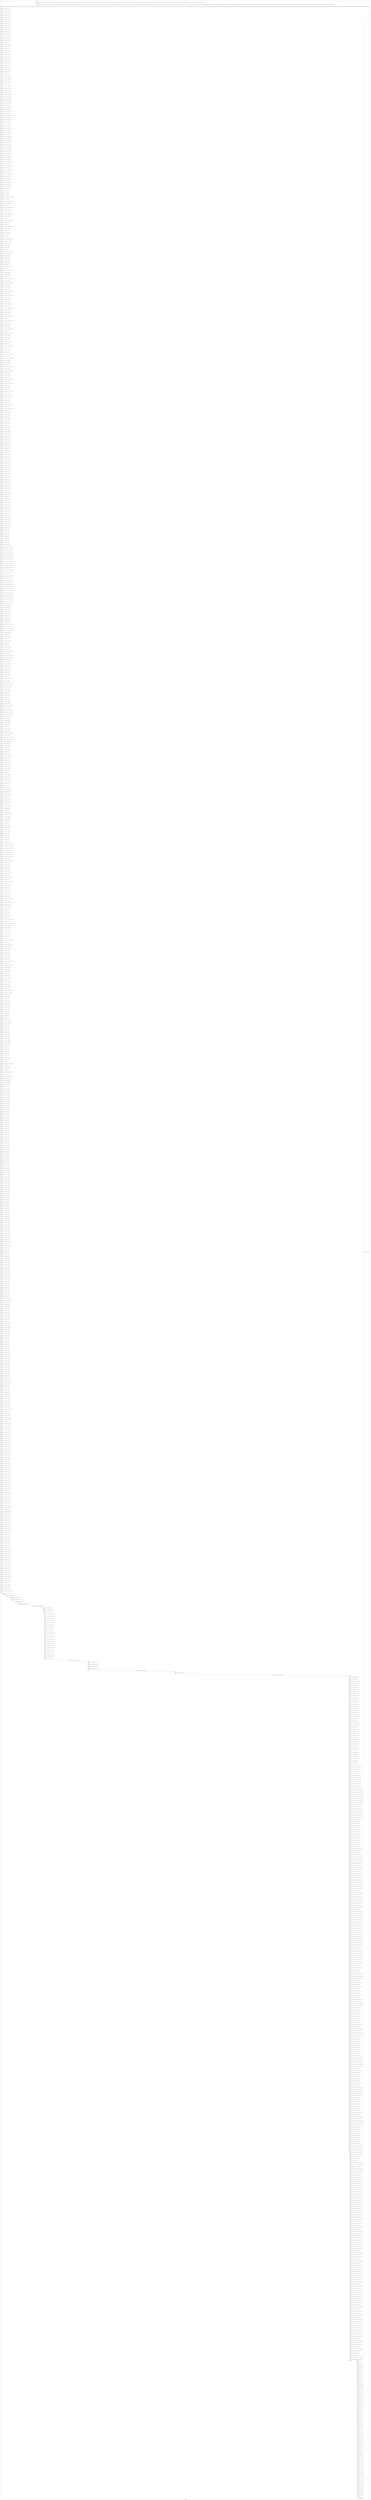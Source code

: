 digraph G {
label="Btor2XCFA";
subgraph cluster_0 {
label="main";
main_init[];
l1[];
l3[];
l4[];
l5[];
l6[];
l7[];
l8[];
l9[];
l10[];
l11[];
l12[];
l13[];
l14[];
l15[];
l16[];
l17[];
l18[];
l19[];
l20[];
l21[];
l22[];
l23[];
l24[];
l25[];
l26[];
l27[];
l28[];
l29[];
l30[];
l31[];
l32[];
l33[];
l34[];
l35[];
l36[];
l37[];
l38[];
l39[];
l40[];
l41[];
l42[];
l43[];
l44[];
l45[];
l46[];
l47[];
l48[];
l49[];
l50[];
l51[];
l52[];
l53[];
l54[];
l55[];
l56[];
l57[];
l58[];
l59[];
l60[];
l61[];
l62[];
l63[];
l64[];
l65[];
l66[];
l67[];
l68[];
l69[];
l70[];
l71[];
l72[];
l73[];
l74[];
l75[];
l76[];
l77[];
l78[];
l79[];
l80[];
l81[];
l82[];
l83[];
l84[];
l85[];
l86[];
l87[];
l88[];
l89[];
l90[];
l91[];
l92[];
l93[];
l94[];
l95[];
l96[];
l97[];
l98[];
l99[];
l100[];
l101[];
l102[];
l103[];
l104[];
l105[];
l106[];
l107[];
l108[];
l109[];
l110[];
l111[];
l112[];
l113[];
l114[];
l115[];
l116[];
l117[];
l118[];
l119[];
l120[];
l121[];
l122[];
l123[];
l124[];
l125[];
l126[];
l127[];
l128[];
l129[];
l130[];
l131[];
l132[];
l133[];
l134[];
l135[];
l136[];
l137[];
l138[];
l139[];
l140[];
l141[];
l142[];
l143[];
l144[];
l145[];
l146[];
l147[];
l148[];
l149[];
l150[];
l151[];
l152[];
l153[];
l154[];
l155[];
l156[];
l157[];
l158[];
l159[];
l160[];
l161[];
l162[];
l163[];
l164[];
l165[];
l166[];
l167[];
l168[];
l169[];
l170[];
l171[];
l172[];
l173[];
l174[];
l175[];
l176[];
l177[];
l178[];
l179[];
l180[];
l181[];
l182[];
l183[];
l184[];
l185[];
l186[];
l187[];
l188[];
l189[];
l190[];
l191[];
l192[];
l193[];
l194[];
l195[];
l196[];
l197[];
l198[];
l199[];
l200[];
l201[];
l202[];
l203[];
l204[];
l205[];
l206[];
l207[];
l208[];
l209[];
l210[];
l211[];
l212[];
l213[];
l214[];
l215[];
l216[];
l217[];
l218[];
l219[];
l220[];
l221[];
l222[];
l223[];
l224[];
l225[];
l226[];
l227[];
l228[];
l229[];
l230[];
l231[];
l232[];
l233[];
l234[];
l235[];
l236[];
l237[];
l238[];
l239[];
l240[];
l241[];
l242[];
l243[];
l244[];
l245[];
l246[];
l247[];
l248[];
l249[];
l250[];
l251[];
l252[];
l253[];
l254[];
l255[];
l256[];
l257[];
l258[];
l259[];
l260[];
l261[];
l262[];
l263[];
l264[];
l265[];
l266[];
l267[];
l268[];
l269[];
l270[];
l271[];
l272[];
l273[];
l274[];
l275[];
l276[];
l277[];
l278[];
l279[];
l280[];
l281[];
l282[];
l283[];
l284[];
l285[];
l286[];
l287[];
l288[];
l289[];
l290[];
l291[];
l292[];
l293[];
l294[];
l295[];
l296[];
l297[];
l298[];
l299[];
l300[];
l301[];
l302[];
l303[];
l304[];
l305[];
l306[];
l307[];
l308[];
l309[];
l310[];
l311[];
l312[];
l313[];
l314[];
l315[];
l316[];
l317[];
l318[];
l319[];
l320[];
l321[];
l322[];
l323[];
l324[];
l325[];
l326[];
l327[];
l328[];
l329[];
l330[];
l331[];
l332[];
l333[];
l334[];
l335[];
l336[];
l337[];
l338[];
l339[];
l340[];
l341[];
l342[];
l343[];
l344[];
l345[];
l346[];
l347[];
l348[];
l349[];
l350[];
l351[];
l352[];
l353[];
l354[];
l355[];
l356[];
l357[];
l358[];
l359[];
l360[];
l361[];
l362[];
l363[];
l364[];
l365[];
l366[];
l367[];
l368[];
l369[];
l370[];
l371[];
l372[];
l373[];
l374[];
l375[];
l376[];
l377[];
l378[];
l379[];
l380[];
l381[];
l382[];
l383[];
l384[];
l385[];
l386[];
l387[];
l388[];
l389[];
l390[];
l391[];
l392[];
l393[];
l394[];
l395[];
l396[];
l397[];
l398[];
l399[];
l400[];
l401[];
l402[];
l403[];
l404[];
l405[];
l406[];
l407[];
l408[];
l409[];
l410[];
l411[];
l412[];
l413[];
l414[];
l415[];
l416[];
l417[];
l418[];
l419[];
l420[];
l421[];
l422[];
l423[];
l424[];
l425[];
l426[];
l427[];
l428[];
l429[];
l430[];
l431[];
l432[];
l433[];
l434[];
l435[];
l436[];
l437[];
l438[];
l439[];
l440[];
l441[];
l442[];
l443[];
l444[];
l445[];
l446[];
l447[];
l448[];
l449[];
l450[];
l451[];
l452[];
l453[];
l454[];
l455[];
l456[];
l457[];
l458[];
l459[];
l460[];
l461[];
l462[];
l463[];
l464[];
l465[];
l466[];
l467[];
l468[];
l469[];
l470[];
l471[];
l472[];
l473[];
l474[];
l475[];
l476[];
l477[];
l478[];
l479[];
l480[];
l481[];
l482[];
l483[];
l484[];
l485[];
l486[];
l487[];
l488[];
l489[];
l490[];
l491[];
l492[];
l493[];
l494[];
l495[];
l496[];
l497[];
l498[];
l499[];
l500[];
l501[];
l502[];
l503[];
l504[];
l505[];
l506[];
l507[];
l508[];
l509[];
l510[];
l511[];
l512[];
l513[];
l514[];
l515[];
l516[];
l517[];
l518[];
l519[];
l520[];
l521[];
l522[];
l523[];
l524[];
l525[];
l526[];
l527[];
l528[];
l529[];
l530[];
l531[];
l532[];
l533[];
l534[];
l535[];
l536[];
l537[];
l538[];
l539[];
l540[];
l541[];
l542[];
l543[];
l544[];
l545[];
l546[];
l547[];
l548[];
l549[];
l550[];
l551[];
l552[];
l553[];
l554[];
l555[];
l556[];
l557[];
l558[];
l559[];
l560[];
l561[];
l562[];
l563[];
l564[];
l565[];
l566[];
l567[];
l568[];
l569[];
l570[];
l571[];
l572[];
l573[];
l574[];
l575[];
l576[];
l577[];
l578[];
l579[];
l580[];
l581[];
l582[];
l583[];
l584[];
l585[];
l586[];
l587[];
l588[];
l589[];
l590[];
l591[];
l592[];
l593[];
l594[];
l595[];
l596[];
l597[];
l598[];
l599[];
l600[];
l601[];
l602[];
l603[];
l604[];
l605[];
l606[];
l607[];
l608[];
l609[];
l610[];
l611[];
l612[];
l613[];
l614[];
l615[];
l616[];
l617[];
l618[];
l619[];
l620[];
l621[];
l622[];
l623[];
l624[];
l625[];
l626[];
l627[];
l628[];
l629[];
l630[];
l631[];
l632[];
l633[];
l634[];
l635[];
l636[];
l637[];
l638[];
l639[];
l640[];
l641[];
l642[];
l643[];
l644[];
l645[];
l646[];
l647[];
l648[];
l649[];
l650[];
l651[];
l652[];
l653[];
l654[];
l655[];
l656[];
l657[];
l658[];
l659[];
l660[];
l661[];
l662[];
l663[];
l664[];
l665[];
l666[];
l667[];
l668[];
l669[];
l670[];
l671[];
l672[];
l673[];
l674[];
l675[];
l676[];
l677[];
l678[];
l679[];
l680[];
l681[];
l682[];
l683[];
l684[];
l685[];
l686[];
l687[];
l688[];
l689[];
l690[];
l691[];
l692[];
l693[];
l694[];
l695[];
l696[];
l697[];
l698[];
l699[];
l700[];
l701[];
l702[];
l703[];
l704[];
l705[];
l706[];
l707[];
l708[];
l709[];
l710[];
l711[];
l712[];
l713[];
l714[];
l715[];
l716[];
l717[];
l718[];
l719[];
l720[];
l721[];
l722[];
l723[];
l724[];
l725[];
l726[];
l727[];
l728[];
l729[];
l730[];
l731[];
l732[];
l733[];
l734[];
l735[];
l736[];
l737[];
l738[];
l739[];
l740[];
l741[];
l742[];
l743[];
l744[];
l745[];
l746[];
l747[];
l748[];
l749[];
l750[];
l751[];
l752[];
l753[];
l754[];
l755[];
l756[];
l757[];
l758[];
l759[];
l760[];
l761[];
l762[];
l763[];
l764[];
l765[];
l766[];
l767[];
l768[];
l769[];
l770[];
l771[];
l772[];
l773[];
l774[];
l775[];
l776[];
l777[];
l778[];
l779[];
l780[];
l781[];
l782[];
l783[];
l784[];
l785[];
l786[];
l787[];
l788[];
l789[];
l790[];
l791[];
l792[];
l793[];
l794[];
l795[];
l796[];
l797[];
l798[];
l799[];
l800[];
l801[];
l802[];
l803[];
l804[];
l805[];
l806[];
l807[];
l808[];
l809[];
l810[];
l811[];
l812[];
l813[];
l814[];
l815[];
l816[];
l817[];
l818[];
l819[];
l820[];
l821[];
l822[];
l823[];
l824[];
l825[];
l826[];
l827[];
l828[];
l829[];
l830[];
l831[];
l832[];
l833[];
l834[];
l835[];
l836[];
l837[];
l838[];
l839[];
l840[];
l841[];
l842[];
l843[];
l844[];
l845[];
l846[];
l847[];
l848[];
l849[];
l850[];
l851[];
l852[];
l853[];
l854[];
l855[];
l856[];
l857[];
l858[];
l859[];
l860[];
l861[];
l862[];
l863[];
l864[];
l865[];
l866[];
l867[];
l868[];
l869[];
l870[];
l871[];
l872[];
l873[];
l874[];
l875[];
l876[];
l877[];
l878[];
l879[];
l880[];
l881[];
l882[];
l883[];
l884[];
l885[];
l886[];
l887[];
l888[];
l889[];
l890[];
l891[];
l892[];
l893[];
l894[];
l895[];
l896[];
l897[];
l898[];
l899[];
l900[];
l901[];
l902[];
l903[];
l904[];
l905[];
l906[];
l907[];
l908[];
l909[];
l910[];
l911[];
l912[];
l913[];
l914[];
l915[];
l916[];
l917[];
l918[];
l919[];
l920[];
l921[];
l922[];
l923[];
l924[];
l925[];
l926[];
l927[];
l928[];
l929[];
l930[];
l931[];
l932[];
l933[];
l934[];
l935[];
l936[];
l937[];
l938[];
l939[];
l940[];
l941[];
l942[];
l943[];
l944[];
l945[];
l946[];
l947[];
l948[];
l949[];
l950[];
l951[];
l952[];
l953[];
l954[];
l955[];
l956[];
l957[];
l958[];
l959[];
l960[];
l961[];
l962[];
l963[];
l964[];
l965[];
l966[];
l967[];
l968[];
l969[];
l970[];
l971[];
l972[];
l973[];
l974[];
l975[];
l976[];
l977[];
l978[];
l979[];
l980[];
l981[];
l982[];
l983[];
l984[];
l985[];
l986[];
l987[];
l988[];
l989[];
l990[];
l991[];
l992[];
l993[];
l994[];
l995[];
l996[];
l997[];
l998[];
l999[];
l1000[];
l1001[];
l1002[];
l1003[];
l1004[];
l1005[];
l1006[];
l1007[];
l1008[];
l1009[];
l1010[];
l1011[];
l1012[];
l1013[];
l1014[];
l1015[];
l1016[];
l1017[];
l1018[];
l1019[];
l1020[];
l1021[];
l1022[];
l1023[];
l1024[];
l1025[];
l1026[];
l1027[];
l1028[];
l1029[];
l1030[];
l1031[];
l1032[];
l1033[];
l1034[];
l1035[];
l1036[];
l1037[];
l1038[];
l1039[];
l1040[];
l1041[];
l1042[];
l1043[];
l1044[];
l1045[];
l1046[];
l1047[];
l1048[];
l1049[];
l1050[];
l1051[];
l1052[];
l1053[];
l1054[];
l1055[];
l1056[];
l1057[];
l1058[];
l1059[];
l1060[];
l1061[];
l1062[];
l1063[];
l1064[];
l1065[];
l1066[];
l1067[];
l1068[];
l1069[];
l1070[];
l1071[];
l1072[];
l1073[];
l1074[];
l1075[];
l1076[];
l1077[];
l1078[];
l1079[];
l1080[];
l1081[];
l1082[];
l1083[];
l1084[];
l1085[];
l1086[];
l1087[];
l1088[];
l1089[];
l1090[];
l1091[];
l1092[];
l1093[];
l1094[];
l1095[];
l1096[];
l1097[];
l1098[];
l1099[];
l1100[];
l1101[];
l1102[];
l1103[];
l1104[];
l1105[];
l1106[];
l1107[];
l1108[];
l1109[];
l1110[];
l1111[];
l1112[];
l1113[];
l1114[];
l1115[];
l1116[];
l1117[];
l1118[];
l1119[];
l1120[];
l1121[];
l1122[];
l1123[];
l1124[];
l1125[];
l1126[];
l1127[];
main_error[];
l1128[];
l1129[];
l1130[];
l1131[];
l1132[];
l1133[];
l1134[];
l1135[];
l1136[];
l1137[];
l1138[];
l1139[];
l1140[];
l1141[];
l1142[];
l1143[];
l1144[];
l1145[];
l1146[];
l1147[];
l1148[];
l1149[];
l1150[];
l1151[];
l1152[];
l1153[];
l1154[];
l1155[];
l1156[];
l1157[];
l1158[];
l1159[];
l1160[];
l1161[];
l1162[];
l1163[];
l1164[];
l1165[];
l1166[];
l1167[];
l1168[];
l1169[];
l1170[];
l1171[];
l1172[];
l1173[];
l1174[];
l1175[];
l1176[];
l1177[];
l1178[];
l1179[];
l1180[];
l1181[];
l1182[];
l1183[];
l1184[];
l1185[];
l1186[];
l1187[];
l1188[];
l1189[];
l1190[];
l1191[];
l1192[];
l1193[];
l1194[];
main_init -> l1 [label="[(assign const_5 #b00000000),(assign const_52 #b0),(assign const_182 #b00000000),(assign const_361 #b1),(assign const_364 #b000000000000000000000000),(assign const_393 #b00000000000000000000000000000001),(assign const_402 #b00000000000000000000000000001010),(assign const_412 #b00000000000000000000000000000111),(assign const_579 #b00000001),(assign const_580 #b00000110),(assign const_581 #b00000101),(assign const_582 #b00000100),(assign const_583 #b00000011),(assign const_584 #b00000010),(assign const_724 #b00000000000000000000000000000011),(assign const_802 #b00000000000000000000000000000000),(assign const_1184 #b00000000000000000000000000000010),(assign const_1187 #b00000000000000000000000000000100),(assign const_1189 #b00000000000000000000000000000101),(assign const_1223 #b00011001),(assign const_1224 #b00001111),(assign const_1225 #b00010100)] "];
l3 -> l4 [label="[(havoc input_231),(havoc input_233),(havoc input_235),(havoc input_237),(havoc input_239),(havoc input_241),(havoc input_243),(havoc input_245),(havoc input_247),(havoc input_249),(havoc input_251),(havoc input_253),(havoc input_255),(havoc input_257),(havoc input_259),(havoc input_261),(havoc input_263),(havoc input_265),(havoc input_267),(havoc input_269),(havoc input_271),(havoc input_273),(havoc input_275),(havoc input_277),(havoc input_279),(havoc input_281),(havoc input_283),(havoc input_285),(havoc input_287),(havoc input_289),(havoc input_291),(havoc input_293),(havoc input_295),(havoc input_297),(havoc input_299),(havoc input_301),(havoc input_303),(havoc input_305),(havoc input_307),(havoc input_309),(havoc input_311),(havoc input_313),(havoc input_315),(havoc input_317),(havoc input_319),(havoc input_321),(havoc input_323),(havoc input_325),(havoc input_327),(havoc input_329),(havoc input_331),(havoc input_333),(havoc input_335),(havoc input_337),(havoc input_339),(havoc input_341),(havoc input_343),(havoc input_345),(havoc input_347),(havoc input_349),(havoc input_351),(havoc input_353),(havoc input_355),(havoc input_357),(havoc input_359),(havoc input_363),(havoc input_385),(havoc input_392),(havoc input_401),(havoc input_411),(havoc input_419),(havoc input_426),(havoc input_433),(havoc input_440),(havoc input_447),(havoc input_454),(havoc input_461),(havoc input_468),(havoc input_475),(havoc input_482),(havoc input_489),(havoc input_493),(havoc input_498),(havoc input_503),(havoc input_509),(havoc input_514),(havoc input_520),(havoc input_525),(havoc input_531),(havoc input_536),(havoc input_542),(havoc input_547),(havoc input_553),(havoc input_602),(havoc input_616),(havoc input_630),(havoc input_644),(havoc input_658),(havoc input_672),(havoc input_678),(havoc input_685),(havoc input_692),(havoc input_699),(havoc input_706),(havoc input_713),(havoc input_737),(havoc input_748),(havoc input_759),(havoc input_770),(havoc input_781),(havoc input_792),(havoc input_799),(havoc input_807),(havoc input_812),(havoc input_822),(havoc input_832)] "];
l4 -> l5 [label="[(assign binary_141 (bvand state_53 (bvnot state_55)))] "];
l5 -> l6 [label="[(assign binary_142 (bvand binary_141 (bvnot state_57)))] "];
l6 -> l7 [label="[(assign binary_143 (bvand binary_142 (bvnot state_59)))] "];
l7 -> l8 [label="[(assign binary_144 (bvand binary_143 (bvnot state_61)))] "];
l8 -> l9 [label="[(assign binary_145 (bvand binary_144 (bvnot state_63)))] "];
l9 -> l10 [label="[(assign binary_146 (bvand binary_145 (bvnot state_65)))] "];
l10 -> l11 [label="[(assign binary_147 (bvand binary_146 (bvnot state_67)))] "];
l11 -> l12 [label="[(assign binary_148 (bvand binary_147 state_69))] "];
l12 -> l13 [label="[(assign binary_149 (bvand binary_148 (bvnot state_71)))] "];
l13 -> l14 [label="[(assign binary_150 (bvand binary_149 state_73))] "];
l14 -> l15 [label="[(assign binary_151 (bvand binary_150 (bvnot state_75)))] "];
l15 -> l16 [label="[(assign binary_152 (bvand binary_151 state_77))] "];
l16 -> l17 [label="[(assign binary_153 (bvand binary_152 (bvnot state_79)))] "];
l17 -> l18 [label="[(assign binary_154 (bvand binary_153 (bvnot state_81)))] "];
l18 -> l19 [label="[(assign binary_155 (bvand binary_154 (bvnot state_83)))] "];
l19 -> l20 [label="[(assign binary_156 (bvand binary_155 (bvnot state_85)))] "];
l20 -> l21 [label="[(assign binary_157 (bvand binary_156 state_87))] "];
l21 -> l22 [label="[(assign binary_158 (bvand binary_157 (bvnot state_89)))] "];
l22 -> l23 [label="[(assign binary_159 (bvand binary_158 (bvnot state_91)))] "];
l23 -> l24 [label="[(assign binary_160 (bvand binary_159 (bvnot state_93)))] "];
l24 -> l25 [label="[(assign binary_161 (bvand binary_160 (bvnot state_95)))] "];
l25 -> l26 [label="[(assign binary_162 (bvand binary_161 state_97))] "];
l26 -> l27 [label="[(assign binary_163 (bvand binary_162 (bvnot state_99)))] "];
l27 -> l28 [label="[(assign binary_164 (bvand binary_163 (bvnot state_101)))] "];
l28 -> l29 [label="[(assign binary_165 (bvand binary_164 (bvnot state_103)))] "];
l29 -> l30 [label="[(assign binary_166 (bvand binary_165 (bvnot state_105)))] "];
l30 -> l31 [label="[(assign binary_167 (bvand binary_166 state_107))] "];
l31 -> l32 [label="[(assign binary_168 (bvand binary_167 (bvnot state_109)))] "];
l32 -> l33 [label="[(assign binary_169 (bvand binary_168 (bvnot state_111)))] "];
l33 -> l34 [label="[(assign binary_170 (bvand binary_169 (bvnot state_113)))] "];
l34 -> l35 [label="[(assign binary_171 (bvand binary_170 (bvnot state_115)))] "];
l35 -> l36 [label="[(assign binary_172 (bvand binary_171 state_117))] "];
l36 -> l37 [label="[(assign binary_173 (bvand binary_172 (bvnot state_119)))] "];
l37 -> l38 [label="[(assign binary_174 (bvand binary_173 (bvnot state_121)))] "];
l38 -> l39 [label="[(assign binary_175 (bvand binary_174 (bvnot state_123)))] "];
l39 -> l40 [label="[(assign binary_176 (bvand binary_175 (bvnot state_125)))] "];
l40 -> l41 [label="[(assign binary_177 (bvand binary_176 state_127))] "];
l41 -> l42 [label="[(assign binary_178 (bvand binary_177 (bvnot state_129)))] "];
l42 -> l43 [label="[(assign binary_179 (bvand binary_178 (bvnot state_131)))] "];
l43 -> l44 [label="[(assign binary_180 (bvand binary_179 (bvnot state_133)))] "];
l44 -> l45 [label="[(assign binary_181 (bvand binary_180 (bvnot state_135)))] "];
l45 -> l46 [label="[(assign comparison_183 (ite (= const_182 state_6) #b1 #b0))] "];
l46 -> l47 [label="[(assign binary_184 (bvand binary_181 comparison_183))] "];
l47 -> l48 [label="[(assign comparison_185 (ite (= const_182 state_8) #b1 #b0))] "];
l48 -> l49 [label="[(assign binary_186 (bvand binary_184 comparison_185))] "];
l49 -> l50 [label="[(assign comparison_187 (ite (= const_182 state_10) #b1 #b0))] "];
l50 -> l51 [label="[(assign binary_188 (bvand binary_186 comparison_187))] "];
l51 -> l52 [label="[(assign comparison_189 (ite (= const_182 state_12) #b1 #b0))] "];
l52 -> l53 [label="[(assign binary_190 (bvand binary_188 comparison_189))] "];
l53 -> l54 [label="[(assign comparison_191 (ite (= const_182 state_14) #b1 #b0))] "];
l54 -> l55 [label="[(assign binary_192 (bvand binary_190 comparison_191))] "];
l55 -> l56 [label="[(assign comparison_193 (ite (= const_182 state_16) #b1 #b0))] "];
l56 -> l57 [label="[(assign binary_194 (bvand binary_192 comparison_193))] "];
l57 -> l58 [label="[(assign comparison_195 (ite (= const_182 state_18) #b1 #b0))] "];
l58 -> l59 [label="[(assign binary_196 (bvand binary_194 comparison_195))] "];
l59 -> l60 [label="[(assign comparison_197 (ite (= const_182 state_20) #b1 #b0))] "];
l60 -> l61 [label="[(assign binary_198 (bvand binary_196 comparison_197))] "];
l61 -> l62 [label="[(assign comparison_199 (ite (= const_182 state_22) #b1 #b0))] "];
l62 -> l63 [label="[(assign binary_200 (bvand binary_198 comparison_199))] "];
l63 -> l64 [label="[(assign comparison_201 (ite (= const_182 state_24) #b1 #b0))] "];
l64 -> l65 [label="[(assign binary_202 (bvand binary_200 comparison_201))] "];
l65 -> l66 [label="[(assign comparison_203 (ite (= const_182 state_26) #b1 #b0))] "];
l66 -> l67 [label="[(assign binary_204 (bvand binary_202 comparison_203))] "];
l67 -> l68 [label="[(assign comparison_205 (ite (= const_182 state_28) #b1 #b0))] "];
l68 -> l69 [label="[(assign binary_206 (bvand binary_204 comparison_205))] "];
l69 -> l70 [label="[(assign comparison_207 (ite (= const_182 state_30) #b1 #b0))] "];
l70 -> l71 [label="[(assign binary_208 (bvand binary_206 comparison_207))] "];
l71 -> l72 [label="[(assign comparison_209 (ite (= const_182 state_32) #b1 #b0))] "];
l72 -> l73 [label="[(assign binary_210 (bvand binary_208 comparison_209))] "];
l73 -> l74 [label="[(assign comparison_211 (ite (= const_182 state_34) #b1 #b0))] "];
l74 -> l75 [label="[(assign binary_212 (bvand binary_210 comparison_211))] "];
l75 -> l76 [label="[(assign comparison_213 (ite (= const_182 state_36) #b1 #b0))] "];
l76 -> l77 [label="[(assign binary_214 (bvand binary_212 comparison_213))] "];
l77 -> l78 [label="[(assign comparison_215 (ite (= const_182 state_38) #b1 #b0))] "];
l78 -> l79 [label="[(assign binary_216 (bvand binary_214 comparison_215))] "];
l79 -> l80 [label="[(assign comparison_217 (ite (= const_182 state_40) #b1 #b0))] "];
l80 -> l81 [label="[(assign binary_218 (bvand binary_216 comparison_217))] "];
l81 -> l82 [label="[(assign comparison_219 (ite (= const_182 state_42) #b1 #b0))] "];
l82 -> l83 [label="[(assign binary_220 (bvand binary_218 comparison_219))] "];
l83 -> l84 [label="[(assign comparison_221 (ite (= const_182 state_44) #b1 #b0))] "];
l84 -> l85 [label="[(assign binary_222 (bvand binary_220 comparison_221))] "];
l85 -> l86 [label="[(assign comparison_223 (ite (= const_182 state_46) #b1 #b0))] "];
l86 -> l87 [label="[(assign binary_224 (bvand binary_222 comparison_223))] "];
l87 -> l88 [label="[(assign comparison_225 (ite (= const_182 state_48) #b1 #b0))] "];
l88 -> l89 [label="[(assign binary_226 (bvand binary_224 comparison_225))] "];
l89 -> l90 [label="[(assign comparison_227 (ite (= const_182 state_50) #b1 #b0))] "];
l90 -> l91 [label="[(assign binary_228 (bvand binary_226 comparison_227))] "];
l91 -> l92 [label="[(assign binary_229 (bvand state_139 binary_228))] "];
l92 -> l93 [label="[(assign binary_365 (++ const_364 input_245))] "];
l93 -> l94 [label="[(assign binary_366 (++ const_364 input_249))] "];
l94 -> l95 [label="[(assign comparison_367 (ite (bvule binary_365 binary_366) #b1 #b0))] "];
l95 -> l96 [label="[(assign binary_368 (++ const_364 input_251))] "];
l96 -> l97 [label="[(assign comparison_369 (ite (bvule binary_365 binary_368) #b1 #b0))] "];
l97 -> l98 [label="[(assign binary_370 (bvand comparison_367 comparison_369))] "];
l98 -> l99 [label="[(assign binary_371 (++ const_364 input_253))] "];
l99 -> l100 [label="[(assign comparison_372 (ite (bvule binary_365 binary_371) #b1 #b0))] "];
l100 -> l101 [label="[(assign binary_373 (bvand binary_370 comparison_372))] "];
l101 -> l102 [label="[(assign binary_374 (++ const_364 input_255))] "];
l102 -> l103 [label="[(assign comparison_375 (ite (bvule binary_365 binary_374) #b1 #b0))] "];
l103 -> l104 [label="[(assign binary_376 (bvand binary_373 comparison_375))] "];
l104 -> l105 [label="[(assign binary_377 (++ const_364 input_257))] "];
l105 -> l106 [label="[(assign comparison_378 (ite (bvule binary_365 binary_377) #b1 #b0))] "];
l106 -> l107 [label="[(assign binary_379 (bvand binary_376 comparison_378))] "];
l107 -> l108 [label="[(assign binary_380 (++ const_364 input_247))] "];
l108 -> l109 [label="[(assign comparison_381 (ite (bvule binary_365 binary_380) #b1 #b0))] "];
l109 -> l110 [label="[(assign binary_382 (bvand binary_379 comparison_381))] "];
l110 -> l111 [label="[(assign binary_383 (bvand input_277 binary_382))] "];
l111 -> l112 [label="[(assign binary_384 (bvor (bvnot input_363) binary_383))] "];
l112 -> l113 [label="[(assign binary_386 (++ const_364 input_273))] "];
l113 -> l114 [label="[(assign binary_387 (++ const_364 input_275))] "];
l114 -> l115 [label="[(assign comparison_388 (ite (bvule binary_386 binary_387) #b1 #b0))] "];
l115 -> l116 [label="[(assign binary_389 (bvand input_299 (bvnot comparison_388)))] "];
l116 -> l117 [label="[(assign binary_390 (bvor (bvnot input_385) binary_389))] "];
l117 -> l118 [label="[(assign binary_391 (bvand binary_384 binary_390))] "];
l118 -> l119 [label="[(assign binary_394 (bvadd const_393 binary_387))] "];
l119 -> l120 [label="[(assign slice_395 (extract binary_394 0 8))] "];
l120 -> l121 [label="[(assign ternary_396 (ite (= input_385 #b1) slice_395 input_275))] "];
l121 -> l122 [label="[(assign comparison_397 (ite (= input_273 ternary_396) #b1 #b0))] "];
l122 -> l123 [label="[(assign binary_398 (bvand input_299 comparison_397))] "];
l123 -> l124 [label="[(assign binary_399 (bvor (bvnot input_392) binary_398))] "];
l124 -> l125 [label="[(assign binary_400 (bvand binary_391 binary_399))] "];
l125 -> l126 [label="[(assign binary_403 (bvadd const_393 binary_365))] "];
l126 -> l127 [label="[(assign slice_404 (extract binary_403 0 8))] "];
l127 -> l128 [label="[(assign ternary_405 (ite (= input_363 #b1) slice_404 input_245))] "];
l128 -> l129 [label="[(assign binary_406 (++ const_364 ternary_405))] "];
l129 -> l130 [label="[(assign comparison_407 (ite (bvule const_402 binary_406) #b1 #b0))] "];
l130 -> l131 [label="[(assign binary_408 (bvand input_307 comparison_407))] "];
l131 -> l132 [label="[(assign binary_409 (bvor (bvnot input_401) binary_408))] "];
l132 -> l133 [label="[(assign binary_410 (bvand binary_400 binary_409))] "];
l133 -> l134 [label="[(assign ternary_413 (ite (= input_401 #b1) const_182 ternary_405))] "];
l134 -> l135 [label="[(assign binary_414 (++ const_364 ternary_413))] "];
l135 -> l136 [label="[(assign comparison_415 (ite (bvule const_412 binary_414) #b1 #b0))] "];
l136 -> l137 [label="[(assign binary_416 (bvand input_309 comparison_415))] "];
l137 -> l138 [label="[(assign binary_417 (bvor (bvnot input_411) binary_416))] "];
l138 -> l139 [label="[(assign binary_418 (bvand binary_410 binary_417))] "];
l139 -> l140 [label="[(assign ternary_420 (ite (= input_411 #b1) const_182 ternary_413))] "];
l140 -> l141 [label="[(assign binary_421 (++ const_364 ternary_420))] "];
l141 -> l142 [label="[(assign comparison_422 (ite (bvule const_402 binary_421) #b1 #b0))] "];
l142 -> l143 [label="[(assign binary_423 (bvand input_317 comparison_422))] "];
l143 -> l144 [label="[(assign binary_424 (bvor (bvnot input_419) binary_423))] "];
l144 -> l145 [label="[(assign binary_425 (bvand binary_418 binary_424))] "];
l145 -> l146 [label="[(assign ternary_427 (ite (= input_419 #b1) const_182 ternary_420))] "];
l146 -> l147 [label="[(assign binary_428 (++ const_364 ternary_427))] "];
l147 -> l148 [label="[(assign comparison_429 (ite (bvule const_412 binary_428) #b1 #b0))] "];
l148 -> l149 [label="[(assign binary_430 (bvand input_319 comparison_429))] "];
l149 -> l150 [label="[(assign binary_431 (bvor (bvnot input_426) binary_430))] "];
l150 -> l151 [label="[(assign binary_432 (bvand binary_425 binary_431))] "];
l151 -> l152 [label="[(assign ternary_434 (ite (= input_426 #b1) const_182 ternary_427))] "];
l152 -> l153 [label="[(assign binary_435 (++ const_364 ternary_434))] "];
l153 -> l154 [label="[(assign comparison_436 (ite (bvule const_402 binary_435) #b1 #b0))] "];
l154 -> l155 [label="[(assign binary_437 (bvand input_327 comparison_436))] "];
l155 -> l156 [label="[(assign binary_438 (bvor (bvnot input_433) binary_437))] "];
l156 -> l157 [label="[(assign binary_439 (bvand binary_432 binary_438))] "];
l157 -> l158 [label="[(assign ternary_441 (ite (= input_433 #b1) const_182 ternary_434))] "];
l158 -> l159 [label="[(assign binary_442 (++ const_364 ternary_441))] "];
l159 -> l160 [label="[(assign comparison_443 (ite (bvule const_412 binary_442) #b1 #b0))] "];
l160 -> l161 [label="[(assign binary_444 (bvand input_329 comparison_443))] "];
l161 -> l162 [label="[(assign binary_445 (bvor (bvnot input_440) binary_444))] "];
l162 -> l163 [label="[(assign binary_446 (bvand binary_439 binary_445))] "];
l163 -> l164 [label="[(assign ternary_448 (ite (= input_440 #b1) const_182 ternary_441))] "];
l164 -> l165 [label="[(assign binary_449 (++ const_364 ternary_448))] "];
l165 -> l166 [label="[(assign comparison_450 (ite (bvule const_402 binary_449) #b1 #b0))] "];
l166 -> l167 [label="[(assign binary_451 (bvand input_337 comparison_450))] "];
l167 -> l168 [label="[(assign binary_452 (bvor (bvnot input_447) binary_451))] "];
l168 -> l169 [label="[(assign binary_453 (bvand binary_446 binary_452))] "];
l169 -> l170 [label="[(assign ternary_455 (ite (= input_447 #b1) const_182 ternary_448))] "];
l170 -> l171 [label="[(assign binary_456 (++ const_364 ternary_455))] "];
l171 -> l172 [label="[(assign comparison_457 (ite (bvule const_412 binary_456) #b1 #b0))] "];
l172 -> l173 [label="[(assign binary_458 (bvand input_339 comparison_457))] "];
l173 -> l174 [label="[(assign binary_459 (bvor (bvnot input_454) binary_458))] "];
l174 -> l175 [label="[(assign binary_460 (bvand binary_453 binary_459))] "];
l175 -> l176 [label="[(assign ternary_462 (ite (= input_454 #b1) const_182 ternary_455))] "];
l176 -> l177 [label="[(assign binary_463 (++ const_364 ternary_462))] "];
l177 -> l178 [label="[(assign comparison_464 (ite (bvule const_402 binary_463) #b1 #b0))] "];
l178 -> l179 [label="[(assign binary_465 (bvand input_347 comparison_464))] "];
l179 -> l180 [label="[(assign binary_466 (bvor (bvnot input_461) binary_465))] "];
l180 -> l181 [label="[(assign binary_467 (bvand binary_460 binary_466))] "];
l181 -> l182 [label="[(assign ternary_469 (ite (= input_461 #b1) const_182 ternary_462))] "];
l182 -> l183 [label="[(assign binary_470 (++ const_364 ternary_469))] "];
l183 -> l184 [label="[(assign comparison_471 (ite (bvule const_412 binary_470) #b1 #b0))] "];
l184 -> l185 [label="[(assign binary_472 (bvand input_349 comparison_471))] "];
l185 -> l186 [label="[(assign binary_473 (bvor (bvnot input_468) binary_472))] "];
l186 -> l187 [label="[(assign binary_474 (bvand binary_467 binary_473))] "];
l187 -> l188 [label="[(assign ternary_476 (ite (= input_468 #b1) const_182 ternary_469))] "];
l188 -> l189 [label="[(assign binary_477 (++ const_364 ternary_476))] "];
l189 -> l190 [label="[(assign comparison_478 (ite (bvule const_402 binary_477) #b1 #b0))] "];
l190 -> l191 [label="[(assign binary_479 (bvand input_357 comparison_478))] "];
l191 -> l192 [label="[(assign binary_480 (bvor (bvnot input_475) binary_479))] "];
l192 -> l193 [label="[(assign binary_481 (bvand binary_474 binary_480))] "];
l193 -> l194 [label="[(assign ternary_483 (ite (= input_475 #b1) const_182 ternary_476))] "];
l194 -> l195 [label="[(assign binary_484 (++ const_364 ternary_483))] "];
l195 -> l196 [label="[(assign comparison_485 (ite (bvule const_412 binary_484) #b1 #b0))] "];
l196 -> l197 [label="[(assign binary_486 (bvand input_359 comparison_485))] "];
l197 -> l198 [label="[(assign binary_487 (bvor (bvnot input_482) binary_486))] "];
l198 -> l199 [label="[(assign binary_488 (bvand binary_481 binary_487))] "];
l199 -> l200 [label="[(assign binary_490 (bvand input_291 input_301))] "];
l200 -> l201 [label="[(assign binary_491 (bvor (bvnot input_489) binary_490))] "];
l201 -> l202 [label="[(assign binary_492 (bvand binary_488 binary_491))] "];
l202 -> l203 [label="[(assign binary_494 (bvand input_301 (bvnot input_489)))] "];
l203 -> l204 [label="[(assign binary_495 (bvand input_285 binary_494))] "];
l204 -> l205 [label="[(assign binary_496 (bvor (bvnot input_493) binary_495))] "];
l205 -> l206 [label="[(assign binary_497 (bvand binary_492 binary_496))] "];
l206 -> l207 [label="[(assign binary_499 (bvand input_291 (bvnot input_489)))] "];
l207 -> l208 [label="[(assign binary_500 (bvand input_311 binary_499))] "];
l208 -> l209 [label="[(assign binary_501 (bvor (bvnot input_498) binary_500))] "];
l209 -> l210 [label="[(assign binary_502 (bvand binary_497 binary_501))] "];
l210 -> l211 [label="[(assign binary_504 (bvand input_285 (bvnot input_493)))] "];
l211 -> l212 [label="[(assign binary_505 (bvand input_311 (bvnot input_498)))] "];
l212 -> l213 [label="[(assign binary_506 (bvand binary_504 binary_505))] "];
l213 -> l214 [label="[(assign binary_507 (bvor (bvnot input_503) binary_506))] "];
l214 -> l215 [label="[(assign binary_508 (bvand binary_502 binary_507))] "];
l215 -> l216 [label="[(assign binary_510 (bvand binary_499 (bvnot input_498)))] "];
l216 -> l217 [label="[(assign binary_511 (bvand input_321 binary_510))] "];
l217 -> l218 [label="[(assign binary_512 (bvor (bvnot input_509) binary_511))] "];
l218 -> l219 [label="[(assign binary_513 (bvand binary_508 binary_512))] "];
l219 -> l220 [label="[(assign binary_515 (bvand binary_504 (bvnot input_503)))] "];
l220 -> l221 [label="[(assign binary_516 (bvand input_321 (bvnot input_509)))] "];
l221 -> l222 [label="[(assign binary_517 (bvand binary_515 binary_516))] "];
l222 -> l223 [label="[(assign binary_518 (bvor (bvnot input_514) binary_517))] "];
l223 -> l224 [label="[(assign binary_519 (bvand binary_513 binary_518))] "];
l224 -> l225 [label="[(assign binary_521 (bvand binary_510 (bvnot input_509)))] "];
l225 -> l226 [label="[(assign binary_522 (bvand input_331 binary_521))] "];
l226 -> l227 [label="[(assign binary_523 (bvor (bvnot input_520) binary_522))] "];
l227 -> l228 [label="[(assign binary_524 (bvand binary_519 binary_523))] "];
l228 -> l229 [label="[(assign binary_526 (bvand binary_515 (bvnot input_514)))] "];
l229 -> l230 [label="[(assign binary_527 (bvand input_331 (bvnot input_520)))] "];
l230 -> l231 [label="[(assign binary_528 (bvand binary_526 binary_527))] "];
l231 -> l232 [label="[(assign binary_529 (bvor (bvnot input_525) binary_528))] "];
l232 -> l233 [label="[(assign binary_530 (bvand binary_524 binary_529))] "];
l233 -> l234 [label="[(assign binary_532 (bvand binary_521 (bvnot input_520)))] "];
l234 -> l235 [label="[(assign binary_533 (bvand input_341 binary_532))] "];
l235 -> l236 [label="[(assign binary_534 (bvor (bvnot input_531) binary_533))] "];
l236 -> l237 [label="[(assign binary_535 (bvand binary_530 binary_534))] "];
l237 -> l238 [label="[(assign binary_537 (bvand binary_526 (bvnot input_525)))] "];
l238 -> l239 [label="[(assign binary_538 (bvand input_341 (bvnot input_531)))] "];
l239 -> l240 [label="[(assign binary_539 (bvand binary_537 binary_538))] "];
l240 -> l241 [label="[(assign binary_540 (bvor (bvnot input_536) binary_539))] "];
l241 -> l242 [label="[(assign binary_541 (bvand binary_535 binary_540))] "];
l242 -> l243 [label="[(assign binary_543 (bvand binary_532 (bvnot input_531)))] "];
l243 -> l244 [label="[(assign binary_544 (bvand input_351 binary_543))] "];
l244 -> l245 [label="[(assign binary_545 (bvor (bvnot input_542) binary_544))] "];
l245 -> l246 [label="[(assign binary_546 (bvand binary_541 binary_545))] "];
l246 -> l247 [label="[(assign binary_548 (bvand binary_537 (bvnot input_536)))] "];
l247 -> l248 [label="[(assign binary_549 (bvand input_351 (bvnot input_542)))] "];
l248 -> l249 [label="[(assign binary_550 (bvand binary_548 binary_549))] "];
l249 -> l250 [label="[(assign binary_551 (bvor (bvnot input_547) binary_550))] "];
l250 -> l251 [label="[(assign binary_552 (bvand binary_546 binary_551))] "];
l251 -> l252 [label="[(assign binary_554 (bvand input_307 (bvnot input_401)))] "];
l252 -> l253 [label="[(assign binary_555 (bvor binary_554 input_489))] "];
l253 -> l254 [label="[(assign binary_556 (bvor binary_555 input_493))] "];
l254 -> l255 [label="[(assign binary_557 (bvor input_289 input_489))] "];
l255 -> l256 [label="[(assign binary_558 (bvor binary_557 input_498))] "];
l256 -> l257 [label="[(assign binary_559 (bvor binary_558 input_509))] "];
l257 -> l258 [label="[(assign binary_560 (bvor binary_559 input_520))] "];
l258 -> l259 [label="[(assign binary_561 (bvor binary_560 input_531))] "];
l259 -> l260 [label="[(assign binary_562 (bvor binary_561 input_542))] "];
l260 -> l261 [label="[(assign binary_563 (bvand binary_556 binary_562))] "];
l261 -> l262 [label="[(assign ternary_564 (ite (= input_482 #b1) const_182 ternary_483))] "];
l262 -> l263 [label="[(assign ternary_565 (ite (= input_489 #b1) const_182 ternary_564))] "];
l263 -> l264 [label="[(assign ternary_566 (ite (= input_493 #b1) const_182 ternary_565))] "];
l264 -> l265 [label="[(assign ternary_567 (ite (= input_498 #b1) const_182 ternary_566))] "];
l265 -> l266 [label="[(assign ternary_568 (ite (= input_503 #b1) const_182 ternary_567))] "];
l266 -> l267 [label="[(assign ternary_569 (ite (= input_509 #b1) const_182 ternary_568))] "];
l267 -> l268 [label="[(assign ternary_570 (ite (= input_514 #b1) const_182 ternary_569))] "];
l268 -> l269 [label="[(assign ternary_571 (ite (= input_520 #b1) const_182 ternary_570))] "];
l269 -> l270 [label="[(assign ternary_572 (ite (= input_525 #b1) const_182 ternary_571))] "];
l270 -> l271 [label="[(assign ternary_573 (ite (= input_531 #b1) const_182 ternary_572))] "];
l271 -> l272 [label="[(assign ternary_574 (ite (= input_536 #b1) const_182 ternary_573))] "];
l272 -> l273 [label="[(assign ternary_575 (ite (= input_542 #b1) const_182 ternary_574))] "];
l273 -> l274 [label="[(assign ternary_576 (ite (= input_547 #b1) const_182 ternary_575))] "];
l274 -> l275 [label="[(assign binary_577 (++ const_364 ternary_576))] "];
l275 -> l276 [label="[(assign comparison_578 (ite (bvule binary_577 const_402) #b1 #b0))] "];
l276 -> l277 [label="[(assign ternary_585 (ite (= input_489 #b1) const_579 input_231))] "];
l277 -> l278 [label="[(assign ternary_586 (ite (= input_493 #b1) const_579 ternary_585))] "];
l278 -> l279 [label="[(assign ternary_587 (ite (= input_498 #b1) const_584 ternary_586))] "];
l279 -> l280 [label="[(assign ternary_588 (ite (= input_503 #b1) const_584 ternary_587))] "];
l280 -> l281 [label="[(assign ternary_589 (ite (= input_509 #b1) const_583 ternary_588))] "];
l281 -> l282 [label="[(assign ternary_590 (ite (= input_514 #b1) const_583 ternary_589))] "];
l282 -> l283 [label="[(assign ternary_591 (ite (= input_520 #b1) const_582 ternary_590))] "];
l283 -> l284 [label="[(assign ternary_592 (ite (= input_525 #b1) const_582 ternary_591))] "];
l284 -> l285 [label="[(assign ternary_593 (ite (= input_531 #b1) const_581 ternary_592))] "];
l285 -> l286 [label="[(assign ternary_594 (ite (= input_536 #b1) const_581 ternary_593))] "];
l286 -> l287 [label="[(assign ternary_595 (ite (= input_542 #b1) const_580 ternary_594))] "];
l287 -> l288 [label="[(assign ternary_596 (ite (= input_547 #b1) const_580 ternary_595))] "];
l288 -> l289 [label="[(assign comparison_597 (ite (= const_579 ternary_596) #b1 #b0))] "];
l289 -> l290 [label="[(assign binary_598 (bvand comparison_578 comparison_597))] "];
l290 -> l291 [label="[(assign binary_599 (bvand binary_563 binary_598))] "];
l291 -> l292 [label="[(assign binary_600 (bvor (bvnot input_553) binary_599))] "];
l292 -> l293 [label="[(assign binary_601 (bvand binary_552 binary_600))] "];
l293 -> l294 [label="[(assign binary_603 (bvand input_317 (bvnot input_419)))] "];
l294 -> l295 [label="[(assign binary_604 (bvor binary_603 input_498))] "];
l295 -> l296 [label="[(assign binary_605 (bvor binary_604 input_503))] "];
l296 -> l297 [label="[(assign binary_606 (bvand binary_562 (bvnot input_553)))] "];
l297 -> l298 [label="[(assign binary_607 (bvand binary_605 binary_606))] "];
l298 -> l299 [label="[(assign ternary_608 (ite (= input_553 #b1) const_182 ternary_576))] "];
l299 -> l300 [label="[(assign binary_609 (++ const_364 ternary_608))] "];
l300 -> l301 [label="[(assign comparison_610 (ite (bvule binary_609 const_402) #b1 #b0))] "];
l301 -> l302 [label="[(assign comparison_611 (ite (= const_584 ternary_596) #b1 #b0))] "];
l302 -> l303 [label="[(assign binary_612 (bvand comparison_610 comparison_611))] "];
l303 -> l304 [label="[(assign binary_613 (bvand binary_607 binary_612))] "];
l304 -> l305 [label="[(assign binary_614 (bvor (bvnot input_602) binary_613))] "];
l305 -> l306 [label="[(assign binary_615 (bvand binary_601 binary_614))] "];
l306 -> l307 [label="[(assign binary_617 (bvand input_327 (bvnot input_433)))] "];
l307 -> l308 [label="[(assign binary_618 (bvor binary_617 input_509))] "];
l308 -> l309 [label="[(assign binary_619 (bvor binary_618 input_514))] "];
l309 -> l310 [label="[(assign binary_620 (bvand binary_606 (bvnot input_602)))] "];
l310 -> l311 [label="[(assign binary_621 (bvand binary_619 binary_620))] "];
l311 -> l312 [label="[(assign ternary_622 (ite (= input_602 #b1) const_182 ternary_608))] "];
l312 -> l313 [label="[(assign binary_623 (++ const_364 ternary_622))] "];
l313 -> l314 [label="[(assign comparison_624 (ite (bvule binary_623 const_402) #b1 #b0))] "];
l314 -> l315 [label="[(assign comparison_625 (ite (= const_583 ternary_596) #b1 #b0))] "];
l315 -> l316 [label="[(assign binary_626 (bvand comparison_624 comparison_625))] "];
l316 -> l317 [label="[(assign binary_627 (bvand binary_621 binary_626))] "];
l317 -> l318 [label="[(assign binary_628 (bvor (bvnot input_616) binary_627))] "];
l318 -> l319 [label="[(assign binary_629 (bvand binary_615 binary_628))] "];
l319 -> l320 [label="[(assign binary_631 (bvand input_337 (bvnot input_447)))] "];
l320 -> l321 [label="[(assign binary_632 (bvor binary_631 input_520))] "];
l321 -> l322 [label="[(assign binary_633 (bvor binary_632 input_525))] "];
l322 -> l323 [label="[(assign binary_634 (bvand binary_620 (bvnot input_616)))] "];
l323 -> l324 [label="[(assign binary_635 (bvand binary_633 binary_634))] "];
l324 -> l325 [label="[(assign ternary_636 (ite (= input_616 #b1) const_182 ternary_622))] "];
l325 -> l326 [label="[(assign binary_637 (++ const_364 ternary_636))] "];
l326 -> l327 [label="[(assign comparison_638 (ite (bvule binary_637 const_402) #b1 #b0))] "];
l327 -> l328 [label="[(assign comparison_639 (ite (= const_582 ternary_596) #b1 #b0))] "];
l328 -> l329 [label="[(assign binary_640 (bvand comparison_638 comparison_639))] "];
l329 -> l330 [label="[(assign binary_641 (bvand binary_635 binary_640))] "];
l330 -> l331 [label="[(assign binary_642 (bvor (bvnot input_630) binary_641))] "];
l331 -> l332 [label="[(assign binary_643 (bvand binary_629 binary_642))] "];
l332 -> l333 [label="[(assign binary_645 (bvand input_347 (bvnot input_461)))] "];
l333 -> l334 [label="[(assign binary_646 (bvor binary_645 input_531))] "];
l334 -> l335 [label="[(assign binary_647 (bvor binary_646 input_536))] "];
l335 -> l336 [label="[(assign binary_648 (bvand binary_634 (bvnot input_630)))] "];
l336 -> l337 [label="[(assign binary_649 (bvand binary_647 binary_648))] "];
l337 -> l338 [label="[(assign ternary_650 (ite (= input_630 #b1) const_182 ternary_636))] "];
l338 -> l339 [label="[(assign binary_651 (++ const_364 ternary_650))] "];
l339 -> l340 [label="[(assign comparison_652 (ite (bvule binary_651 const_402) #b1 #b0))] "];
l340 -> l341 [label="[(assign comparison_653 (ite (= const_581 ternary_596) #b1 #b0))] "];
l341 -> l342 [label="[(assign binary_654 (bvand comparison_652 comparison_653))] "];
l342 -> l343 [label="[(assign binary_655 (bvand binary_649 binary_654))] "];
l343 -> l344 [label="[(assign binary_656 (bvor (bvnot input_644) binary_655))] "];
l344 -> l345 [label="[(assign binary_657 (bvand binary_643 binary_656))] "];
l345 -> l346 [label="[(assign binary_659 (bvand input_357 (bvnot input_475)))] "];
l346 -> l347 [label="[(assign binary_660 (bvor binary_659 input_542))] "];
l347 -> l348 [label="[(assign binary_661 (bvor binary_660 input_547))] "];
l348 -> l349 [label="[(assign binary_662 (bvand binary_648 (bvnot input_644)))] "];
l349 -> l350 [label="[(assign binary_663 (bvand binary_661 binary_662))] "];
l350 -> l351 [label="[(assign ternary_664 (ite (= input_644 #b1) const_182 ternary_650))] "];
l351 -> l352 [label="[(assign binary_665 (++ const_364 ternary_664))] "];
l352 -> l353 [label="[(assign comparison_666 (ite (bvule binary_665 const_402) #b1 #b0))] "];
l353 -> l354 [label="[(assign comparison_667 (ite (= const_580 ternary_596) #b1 #b0))] "];
l354 -> l355 [label="[(assign binary_668 (bvand comparison_666 comparison_667))] "];
l355 -> l356 [label="[(assign binary_669 (bvand binary_663 binary_668))] "];
l356 -> l357 [label="[(assign binary_670 (bvor (bvnot input_658) binary_669))] "];
l357 -> l358 [label="[(assign binary_671 (bvand binary_657 binary_670))] "];
l358 -> l359 [label="[(assign binary_673 (bvand input_295 comparison_597))] "];
l359 -> l360 [label="[(assign binary_674 (bvor input_303 input_553))] "];
l360 -> l361 [label="[(assign binary_675 (bvand binary_673 binary_674))] "];
l361 -> l362 [label="[(assign binary_676 (bvor (bvnot input_672) binary_675))] "];
l362 -> l363 [label="[(assign binary_677 (bvand binary_671 binary_676))] "];
l363 -> l364 [label="[(assign binary_679 (bvor input_313 input_602))] "];
l364 -> l365 [label="[(assign binary_680 (bvand comparison_611 binary_679))] "];
l365 -> l366 [label="[(assign binary_681 (bvand input_295 (bvnot input_672)))] "];
l366 -> l367 [label="[(assign binary_682 (bvand binary_680 binary_681))] "];
l367 -> l368 [label="[(assign binary_683 (bvor (bvnot input_678) binary_682))] "];
l368 -> l369 [label="[(assign binary_684 (bvand binary_677 binary_683))] "];
l369 -> l370 [label="[(assign binary_686 (bvor input_323 input_616))] "];
l370 -> l371 [label="[(assign binary_687 (bvand comparison_625 binary_686))] "];
l371 -> l372 [label="[(assign binary_688 (bvand binary_681 (bvnot input_678)))] "];
l372 -> l373 [label="[(assign binary_689 (bvand binary_687 binary_688))] "];
l373 -> l374 [label="[(assign binary_690 (bvor (bvnot input_685) binary_689))] "];
l374 -> l375 [label="[(assign binary_691 (bvand binary_684 binary_690))] "];
l375 -> l376 [label="[(assign binary_693 (bvor input_333 input_630))] "];
l376 -> l377 [label="[(assign binary_694 (bvand comparison_639 binary_693))] "];
l377 -> l378 [label="[(assign binary_695 (bvand binary_688 (bvnot input_685)))] "];
l378 -> l379 [label="[(assign binary_696 (bvand binary_694 binary_695))] "];
l379 -> l380 [label="[(assign binary_697 (bvor (bvnot input_692) binary_696))] "];
l380 -> l381 [label="[(assign binary_698 (bvand binary_691 binary_697))] "];
l381 -> l382 [label="[(assign binary_700 (bvor input_343 input_644))] "];
l382 -> l383 [label="[(assign binary_701 (bvand comparison_653 binary_700))] "];
l383 -> l384 [label="[(assign binary_702 (bvand binary_695 (bvnot input_692)))] "];
l384 -> l385 [label="[(assign binary_703 (bvand binary_701 binary_702))] "];
l385 -> l386 [label="[(assign binary_704 (bvor (bvnot input_699) binary_703))] "];
l386 -> l387 [label="[(assign binary_705 (bvand binary_698 binary_704))] "];
l387 -> l388 [label="[(assign binary_707 (bvor input_353 input_658))] "];
l388 -> l389 [label="[(assign binary_708 (bvand comparison_667 binary_707))] "];
l389 -> l390 [label="[(assign binary_709 (bvand binary_702 (bvnot input_699)))] "];
l390 -> l391 [label="[(assign binary_710 (bvand binary_708 binary_709))] "];
l391 -> l392 [label="[(assign binary_711 (bvor (bvnot input_706) binary_710))] "];
l392 -> l393 [label="[(assign binary_712 (bvand binary_705 binary_711))] "];
l393 -> l394 [label="[(assign binary_714 (bvor input_305 input_401))] "];
l394 -> l395 [label="[(assign binary_715 (bvor binary_714 input_411))] "];
l395 -> l396 [label="[(assign binary_716 (bvand binary_543 (bvnot input_542)))] "];
l396 -> l397 [label="[(assign binary_717 (bvor binary_716 input_672))] "];
l397 -> l398 [label="[(assign binary_718 (bvor binary_717 input_678))] "];
l398 -> l399 [label="[(assign binary_719 (bvor binary_718 input_685))] "];
l399 -> l400 [label="[(assign binary_720 (bvor binary_719 input_692))] "];
l400 -> l401 [label="[(assign binary_721 (bvor binary_720 input_699))] "];
l401 -> l402 [label="[(assign binary_722 (bvor binary_721 input_706))] "];
l402 -> l403 [label="[(assign binary_723 (bvand binary_715 binary_722))] "];
l403 -> l404 [label="[(assign ternary_725 (ite (= input_658 #b1) const_182 ternary_664))] "];
l404 -> l405 [label="[(assign ternary_726 (ite (= input_672 #b1) const_182 ternary_725))] "];
l405 -> l406 [label="[(assign ternary_727 (ite (= input_678 #b1) const_182 ternary_726))] "];
l406 -> l407 [label="[(assign ternary_728 (ite (= input_685 #b1) const_182 ternary_727))] "];
l407 -> l408 [label="[(assign ternary_729 (ite (= input_692 #b1) const_182 ternary_728))] "];
l408 -> l409 [label="[(assign ternary_730 (ite (= input_699 #b1) const_182 ternary_729))] "];
l409 -> l410 [label="[(assign ternary_731 (ite (= input_706 #b1) const_182 ternary_730))] "];
l410 -> l411 [label="[(assign binary_732 (++ const_364 ternary_731))] "];
l411 -> l412 [label="[(assign comparison_733 (ite (bvule const_724 binary_732) #b1 #b0))] "];
l412 -> l413 [label="[(assign binary_734 (bvand binary_723 comparison_733))] "];
l413 -> l414 [label="[(assign binary_735 (bvor (bvnot input_713) binary_734))] "];
l414 -> l415 [label="[(assign binary_736 (bvand binary_712 binary_735))] "];
l415 -> l416 [label="[(assign binary_738 (bvor input_315 input_419))] "];
l416 -> l417 [label="[(assign binary_739 (bvor binary_738 input_426))] "];
l417 -> l418 [label="[(assign binary_740 (bvand binary_722 (bvnot input_713)))] "];
l418 -> l419 [label="[(assign binary_741 (bvand binary_739 binary_740))] "];
l419 -> l420 [label="[(assign ternary_742 (ite (= input_713 #b1) const_182 ternary_731))] "];
l420 -> l421 [label="[(assign binary_743 (++ const_364 ternary_742))] "];
l421 -> l422 [label="[(assign comparison_744 (ite (bvule const_724 binary_743) #b1 #b0))] "];
l422 -> l423 [label="[(assign binary_745 (bvand binary_741 comparison_744))] "];
l423 -> l424 [label="[(assign binary_746 (bvor (bvnot input_737) binary_745))] "];
l424 -> l425 [label="[(assign binary_747 (bvand binary_736 binary_746))] "];
l425 -> l426 [label="[(assign binary_749 (bvor input_325 input_433))] "];
l426 -> l427 [label="[(assign binary_750 (bvor binary_749 input_440))] "];
l427 -> l428 [label="[(assign binary_751 (bvand binary_740 (bvnot input_737)))] "];
l428 -> l429 [label="[(assign binary_752 (bvand binary_750 binary_751))] "];
l429 -> l430 [label="[(assign ternary_753 (ite (= input_737 #b1) const_182 ternary_742))] "];
l430 -> l431 [label="[(assign binary_754 (++ const_364 ternary_753))] "];
l431 -> l432 [label="[(assign comparison_755 (ite (bvule const_724 binary_754) #b1 #b0))] "];
l432 -> l433 [label="[(assign binary_756 (bvand binary_752 comparison_755))] "];
l433 -> l434 [label="[(assign binary_757 (bvor (bvnot input_748) binary_756))] "];
l434 -> l435 [label="[(assign binary_758 (bvand binary_747 binary_757))] "];
l435 -> l436 [label="[(assign binary_760 (bvor input_335 input_447))] "];
l436 -> l437 [label="[(assign binary_761 (bvor binary_760 input_454))] "];
l437 -> l438 [label="[(assign binary_762 (bvand binary_751 (bvnot input_748)))] "];
l438 -> l439 [label="[(assign binary_763 (bvand binary_761 binary_762))] "];
l439 -> l440 [label="[(assign ternary_764 (ite (= input_748 #b1) const_182 ternary_753))] "];
l440 -> l441 [label="[(assign binary_765 (++ const_364 ternary_764))] "];
l441 -> l442 [label="[(assign comparison_766 (ite (bvule const_724 binary_765) #b1 #b0))] "];
l442 -> l443 [label="[(assign binary_767 (bvand binary_763 comparison_766))] "];
l443 -> l444 [label="[(assign binary_768 (bvor (bvnot input_759) binary_767))] "];
l444 -> l445 [label="[(assign binary_769 (bvand binary_758 binary_768))] "];
l445 -> l446 [label="[(assign binary_771 (bvor input_345 input_461))] "];
l446 -> l447 [label="[(assign binary_772 (bvor binary_771 input_468))] "];
l447 -> l448 [label="[(assign binary_773 (bvand binary_762 (bvnot input_759)))] "];
l448 -> l449 [label="[(assign binary_774 (bvand binary_772 binary_773))] "];
l449 -> l450 [label="[(assign ternary_775 (ite (= input_759 #b1) const_182 ternary_764))] "];
l450 -> l451 [label="[(assign binary_776 (++ const_364 ternary_775))] "];
l451 -> l452 [label="[(assign comparison_777 (ite (bvule const_724 binary_776) #b1 #b0))] "];
l452 -> l453 [label="[(assign binary_778 (bvand binary_774 comparison_777))] "];
l453 -> l454 [label="[(assign binary_779 (bvor (bvnot input_770) binary_778))] "];
l454 -> l455 [label="[(assign binary_780 (bvand binary_769 binary_779))] "];
l455 -> l456 [label="[(assign binary_782 (bvor input_355 input_475))] "];
l456 -> l457 [label="[(assign binary_783 (bvor binary_782 input_482))] "];
l457 -> l458 [label="[(assign binary_784 (bvand binary_773 (bvnot input_770)))] "];
l458 -> l459 [label="[(assign binary_785 (bvand binary_783 binary_784))] "];
l459 -> l460 [label="[(assign ternary_786 (ite (= input_770 #b1) const_182 ternary_775))] "];
l460 -> l461 [label="[(assign binary_787 (++ const_364 ternary_786))] "];
l461 -> l462 [label="[(assign comparison_788 (ite (bvule const_724 binary_787) #b1 #b0))] "];
l462 -> l463 [label="[(assign binary_789 (bvand binary_785 comparison_788))] "];
l463 -> l464 [label="[(assign binary_790 (bvor (bvnot input_781) binary_789))] "];
l464 -> l465 [label="[(assign binary_791 (bvand binary_780 binary_790))] "];
l465 -> l466 [label="[(assign binary_793 (bvor input_297 input_392))] "];
l466 -> l467 [label="[(assign binary_794 (bvand input_293 binary_793))] "];
l467 -> l468 [label="[(assign comparison_795 (ite (= const_182 input_273) #b1 #b0))] "];
l468 -> l469 [label="[(assign binary_796 (bvand binary_794 comparison_795))] "];
l469 -> l470 [label="[(assign binary_797 (bvor (bvnot input_792) binary_796))] "];
l470 -> l471 [label="[(assign binary_798 (bvand binary_791 binary_797))] "];
l471 -> l472 [label="[(assign binary_800 (bvand input_293 (bvnot input_792)))] "];
l472 -> l473 [label="[(assign binary_801 (bvand binary_793 binary_800))] "];
l473 -> l474 [label="[(assign comparison_803 (ite (bvule binary_386 const_802) #b1 #b0))] "];
l474 -> l475 [label="[(assign binary_804 (bvand binary_801 (bvnot comparison_803)))] "];
l475 -> l476 [label="[(assign binary_805 (bvor (bvnot input_799) binary_804))] "];
l476 -> l477 [label="[(assign binary_806 (bvand binary_798 binary_805))] "];
l477 -> l478 [label="[(assign binary_808 (bvor input_287 input_799))] "];
l478 -> l479 [label="[(assign binary_809 (bvand binary_793 binary_808))] "];
l479 -> l480 [label="[(assign binary_810 (bvor (bvnot input_807) binary_809))] "];
l480 -> l481 [label="[(assign binary_811 (bvand binary_806 binary_810))] "];
l481 -> l482 [label="[(assign binary_813 (bvor input_283 input_493))] "];
l482 -> l483 [label="[(assign binary_814 (bvor binary_813 input_503))] "];
l483 -> l484 [label="[(assign binary_815 (bvor binary_814 input_514))] "];
l484 -> l485 [label="[(assign binary_816 (bvor binary_815 input_525))] "];
l485 -> l486 [label="[(assign binary_817 (bvor binary_816 input_536))] "];
l486 -> l487 [label="[(assign binary_818 (bvor binary_817 input_547))] "];
l487 -> l488 [label="[(assign binary_819 (bvand binary_793 binary_818))] "];
l488 -> l489 [label="[(assign binary_820 (bvor (bvnot input_812) binary_819))] "];
l489 -> l490 [label="[(assign binary_821 (bvand binary_811 binary_820))] "];
l490 -> l491 [label="[(assign binary_823 (bvor input_281 input_553))] "];
l491 -> l492 [label="[(assign binary_824 (bvor binary_823 input_602))] "];
l492 -> l493 [label="[(assign binary_825 (bvor binary_824 input_616))] "];
l493 -> l494 [label="[(assign binary_826 (bvor binary_825 input_630))] "];
l494 -> l495 [label="[(assign binary_827 (bvor binary_826 input_644))] "];
l495 -> l496 [label="[(assign binary_828 (bvor binary_827 input_658))] "];
l496 -> l497 [label="[(assign binary_829 (bvand binary_793 binary_828))] "];
l497 -> l498 [label="[(assign binary_830 (bvor (bvnot input_822) binary_829))] "];
l498 -> l499 [label="[(assign binary_831 (bvand binary_821 binary_830))] "];
l499 -> l500 [label="[(assign binary_833 (bvor input_279 input_713))] "];
l500 -> l501 [label="[(assign binary_834 (bvor binary_833 input_737))] "];
l501 -> l502 [label="[(assign binary_835 (bvor binary_834 input_748))] "];
l502 -> l503 [label="[(assign binary_836 (bvor binary_835 input_759))] "];
l503 -> l504 [label="[(assign binary_837 (bvor binary_836 input_770))] "];
l504 -> l505 [label="[(assign binary_838 (bvor binary_837 input_781))] "];
l505 -> l506 [label="[(assign binary_839 (bvand binary_793 binary_838))] "];
l506 -> l507 [label="[(assign binary_840 (bvadd const_393 binary_386))] "];
l507 -> l508 [label="[(assign slice_841 (extract binary_840 0 8))] "];
l508 -> l509 [label="[(assign ternary_842 (ite (= input_812 #b1) slice_841 input_273))] "];
l509 -> l510 [label="[(assign binary_843 (++ const_364 ternary_842))] "];
l510 -> l511 [label="[(assign binary_844 (bvadd const_393 binary_843))] "];
l511 -> l512 [label="[(assign slice_845 (extract binary_844 0 8))] "];
l512 -> l513 [label="[(assign ternary_846 (ite (= input_822 #b1) slice_845 ternary_842))] "];
l513 -> l514 [label="[(assign binary_847 (++ const_364 ternary_846))] "];
l514 -> l515 [label="[(assign comparison_848 (ite (bvule const_393 binary_847) #b1 #b0))] "];
l515 -> l516 [label="[(assign binary_849 (bvand binary_839 comparison_848))] "];
l516 -> l517 [label="[(assign binary_850 (bvor (bvnot input_832) binary_849))] "];
l517 -> l518 [label="[(assign binary_851 (bvand binary_831 binary_850))] "];
l518 -> l519 [label="[(assign binary_852 (bvor input_363 input_385))] "];
l519 -> l520 [label="[(assign binary_853 (bvor input_392 binary_852))] "];
l520 -> l521 [label="[(assign binary_854 (bvor input_401 binary_853))] "];
l521 -> l522 [label="[(assign binary_855 (bvor input_411 binary_854))] "];
l522 -> l523 [label="[(assign binary_856 (bvor input_419 binary_855))] "];
l523 -> l524 [label="[(assign binary_857 (bvor input_426 binary_856))] "];
l524 -> l525 [label="[(assign binary_858 (bvor input_433 binary_857))] "];
l525 -> l526 [label="[(assign binary_859 (bvor input_440 binary_858))] "];
l526 -> l527 [label="[(assign binary_860 (bvor input_447 binary_859))] "];
l527 -> l528 [label="[(assign binary_861 (bvor input_454 binary_860))] "];
l528 -> l529 [label="[(assign binary_862 (bvor input_461 binary_861))] "];
l529 -> l530 [label="[(assign binary_863 (bvor input_468 binary_862))] "];
l530 -> l531 [label="[(assign binary_864 (bvor input_475 binary_863))] "];
l531 -> l532 [label="[(assign binary_865 (bvor input_482 binary_864))] "];
l532 -> l533 [label="[(assign binary_866 (bvor input_489 binary_865))] "];
l533 -> l534 [label="[(assign binary_867 (bvor input_493 binary_866))] "];
l534 -> l535 [label="[(assign binary_868 (bvor input_498 binary_867))] "];
l535 -> l536 [label="[(assign binary_869 (bvor input_503 binary_868))] "];
l536 -> l537 [label="[(assign binary_870 (bvor input_509 binary_869))] "];
l537 -> l538 [label="[(assign binary_871 (bvor input_514 binary_870))] "];
l538 -> l539 [label="[(assign binary_872 (bvor input_520 binary_871))] "];
l539 -> l540 [label="[(assign binary_873 (bvor input_525 binary_872))] "];
l540 -> l541 [label="[(assign binary_874 (bvor input_531 binary_873))] "];
l541 -> l542 [label="[(assign binary_875 (bvor input_536 binary_874))] "];
l542 -> l543 [label="[(assign binary_876 (bvor input_542 binary_875))] "];
l543 -> l544 [label="[(assign binary_877 (bvor input_547 binary_876))] "];
l544 -> l545 [label="[(assign binary_878 (bvor input_553 binary_877))] "];
l545 -> l546 [label="[(assign binary_879 (bvor input_602 binary_878))] "];
l546 -> l547 [label="[(assign binary_880 (bvor input_616 binary_879))] "];
l547 -> l548 [label="[(assign binary_881 (bvor input_630 binary_880))] "];
l548 -> l549 [label="[(assign binary_882 (bvor input_644 binary_881))] "];
l549 -> l550 [label="[(assign binary_883 (bvor input_658 binary_882))] "];
l550 -> l551 [label="[(assign binary_884 (bvor input_672 binary_883))] "];
l551 -> l552 [label="[(assign binary_885 (bvor input_678 binary_884))] "];
l552 -> l553 [label="[(assign binary_886 (bvor input_685 binary_885))] "];
l553 -> l554 [label="[(assign binary_887 (bvor input_692 binary_886))] "];
l554 -> l555 [label="[(assign binary_888 (bvor input_699 binary_887))] "];
l555 -> l556 [label="[(assign binary_889 (bvor input_706 binary_888))] "];
l556 -> l557 [label="[(assign binary_890 (bvor input_713 binary_889))] "];
l557 -> l558 [label="[(assign binary_891 (bvor input_737 binary_890))] "];
l558 -> l559 [label="[(assign binary_892 (bvor input_748 binary_891))] "];
l559 -> l560 [label="[(assign binary_893 (bvor input_759 binary_892))] "];
l560 -> l561 [label="[(assign binary_894 (bvor input_770 binary_893))] "];
l561 -> l562 [label="[(assign binary_895 (bvor input_781 binary_894))] "];
l562 -> l563 [label="[(assign binary_896 (bvor input_792 binary_895))] "];
l563 -> l564 [label="[(assign binary_897 (bvor input_799 binary_896))] "];
l564 -> l565 [label="[(assign binary_898 (bvor input_807 binary_897))] "];
l565 -> l566 [label="[(assign binary_899 (bvor input_812 binary_898))] "];
l566 -> l567 [label="[(assign binary_900 (bvor input_822 binary_899))] "];
l567 -> l568 [label="[(assign binary_901 (bvor input_832 binary_900))] "];
l568 -> l569 [label="[(assign binary_902 (bvand binary_851 binary_901))] "];
l569 -> l570 [label="[(assign binary_903 (bvand input_279 input_281))] "];
l570 -> l571 [label="[(assign binary_904 (bvor input_279 input_281))] "];
l571 -> l572 [label="[(assign binary_905 (bvand input_283 binary_904))] "];
l572 -> l573 [label="[(assign binary_906 (bvor binary_903 binary_905))] "];
l573 -> l574 [label="[(assign binary_907 (bvor input_283 binary_904))] "];
l574 -> l575 [label="[(assign binary_908 (bvand input_285 binary_907))] "];
l575 -> l576 [label="[(assign binary_909 (bvor binary_906 binary_908))] "];
l576 -> l577 [label="[(assign binary_910 (bvor input_285 binary_907))] "];
l577 -> l578 [label="[(assign binary_911 (bvand input_287 binary_910))] "];
l578 -> l579 [label="[(assign binary_912 (bvor binary_909 binary_911))] "];
l579 -> l580 [label="[(assign binary_913 (bvor input_287 binary_910))] "];
l580 -> l581 [label="[(assign binary_914 (bvand input_289 binary_913))] "];
l581 -> l582 [label="[(assign binary_915 (bvor binary_912 binary_914))] "];
l582 -> l583 [label="[(assign binary_916 (bvor input_289 binary_913))] "];
l583 -> l584 [label="[(assign binary_917 (bvand input_291 binary_916))] "];
l584 -> l585 [label="[(assign binary_918 (bvor binary_915 binary_917))] "];
l585 -> l586 [label="[(assign binary_919 (bvor input_291 binary_916))] "];
l586 -> l587 [label="[(assign binary_920 (bvand input_293 binary_919))] "];
l587 -> l588 [label="[(assign binary_921 (bvor binary_918 binary_920))] "];
l588 -> l589 [label="[(assign binary_922 (bvor input_293 binary_919))] "];
l589 -> l590 [label="[(assign binary_923 (bvand input_295 binary_922))] "];
l590 -> l591 [label="[(assign binary_924 (bvor binary_921 binary_923))] "];
l591 -> l592 [label="[(assign binary_925 (bvand input_277 (bvnot binary_924)))] "];
l592 -> l593 [label="[(assign binary_926 (bvor input_295 binary_922))] "];
l593 -> l594 [label="[(assign binary_927 (bvand binary_925 binary_926))] "];
l594 -> l595 [label="[(assign binary_928 (bvand input_297 input_299))] "];
l595 -> l596 [label="[(assign binary_929 (bvand binary_927 (bvnot binary_928)))] "];
l596 -> l597 [label="[(assign binary_930 (bvor input_297 input_299))] "];
l597 -> l598 [label="[(assign binary_931 (bvand binary_929 binary_930))] "];
l598 -> l599 [label="[(assign binary_932 (bvand input_301 input_303))] "];
l599 -> l600 [label="[(assign binary_933 (bvor input_301 input_303))] "];
l600 -> l601 [label="[(assign binary_934 (bvand input_305 binary_933))] "];
l601 -> l602 [label="[(assign binary_935 (bvor binary_932 binary_934))] "];
l602 -> l603 [label="[(assign binary_936 (bvor input_305 binary_933))] "];
l603 -> l604 [label="[(assign binary_937 (bvand input_307 binary_936))] "];
l604 -> l605 [label="[(assign binary_938 (bvor binary_935 binary_937))] "];
l605 -> l606 [label="[(assign binary_939 (bvor input_307 binary_936))] "];
l606 -> l607 [label="[(assign binary_940 (bvand input_309 binary_939))] "];
l607 -> l608 [label="[(assign binary_941 (bvor binary_938 binary_940))] "];
l608 -> l609 [label="[(assign binary_942 (bvand binary_931 (bvnot binary_941)))] "];
l609 -> l610 [label="[(assign binary_943 (bvor input_309 binary_939))] "];
l610 -> l611 [label="[(assign binary_944 (bvand binary_942 binary_943))] "];
l611 -> l612 [label="[(assign binary_945 (bvand input_311 input_313))] "];
l612 -> l613 [label="[(assign binary_946 (bvor input_311 input_313))] "];
l613 -> l614 [label="[(assign binary_947 (bvand input_315 binary_946))] "];
l614 -> l615 [label="[(assign binary_948 (bvor binary_945 binary_947))] "];
l615 -> l616 [label="[(assign binary_949 (bvor input_315 binary_946))] "];
l616 -> l617 [label="[(assign binary_950 (bvand input_317 binary_949))] "];
l617 -> l618 [label="[(assign binary_951 (bvor binary_948 binary_950))] "];
l618 -> l619 [label="[(assign binary_952 (bvor input_317 binary_949))] "];
l619 -> l620 [label="[(assign binary_953 (bvand input_319 binary_952))] "];
l620 -> l621 [label="[(assign binary_954 (bvor binary_951 binary_953))] "];
l621 -> l622 [label="[(assign binary_955 (bvand binary_944 (bvnot binary_954)))] "];
l622 -> l623 [label="[(assign binary_956 (bvor input_319 binary_952))] "];
l623 -> l624 [label="[(assign binary_957 (bvand binary_955 binary_956))] "];
l624 -> l625 [label="[(assign binary_958 (bvand input_321 input_323))] "];
l625 -> l626 [label="[(assign binary_959 (bvor input_321 input_323))] "];
l626 -> l627 [label="[(assign binary_960 (bvand input_325 binary_959))] "];
l627 -> l628 [label="[(assign binary_961 (bvor binary_958 binary_960))] "];
l628 -> l629 [label="[(assign binary_962 (bvor input_325 binary_959))] "];
l629 -> l630 [label="[(assign binary_963 (bvand input_327 binary_962))] "];
l630 -> l631 [label="[(assign binary_964 (bvor binary_961 binary_963))] "];
l631 -> l632 [label="[(assign binary_965 (bvor input_327 binary_962))] "];
l632 -> l633 [label="[(assign binary_966 (bvand input_329 binary_965))] "];
l633 -> l634 [label="[(assign binary_967 (bvor binary_964 binary_966))] "];
l634 -> l635 [label="[(assign binary_968 (bvand binary_957 (bvnot binary_967)))] "];
l635 -> l636 [label="[(assign binary_969 (bvor input_329 binary_965))] "];
l636 -> l637 [label="[(assign binary_970 (bvand binary_968 binary_969))] "];
l637 -> l638 [label="[(assign binary_971 (bvand input_331 input_333))] "];
l638 -> l639 [label="[(assign binary_972 (bvor input_331 input_333))] "];
l639 -> l640 [label="[(assign binary_973 (bvand input_335 binary_972))] "];
l640 -> l641 [label="[(assign binary_974 (bvor binary_971 binary_973))] "];
l641 -> l642 [label="[(assign binary_975 (bvor input_335 binary_972))] "];
l642 -> l643 [label="[(assign binary_976 (bvand input_337 binary_975))] "];
l643 -> l644 [label="[(assign binary_977 (bvor binary_974 binary_976))] "];
l644 -> l645 [label="[(assign binary_978 (bvor input_337 binary_975))] "];
l645 -> l646 [label="[(assign binary_979 (bvand input_339 binary_978))] "];
l646 -> l647 [label="[(assign binary_980 (bvor binary_977 binary_979))] "];
l647 -> l648 [label="[(assign binary_981 (bvand binary_970 (bvnot binary_980)))] "];
l648 -> l649 [label="[(assign binary_982 (bvor input_339 binary_978))] "];
l649 -> l650 [label="[(assign binary_983 (bvand binary_981 binary_982))] "];
l650 -> l651 [label="[(assign binary_984 (bvand input_341 input_343))] "];
l651 -> l652 [label="[(assign binary_985 (bvor input_341 input_343))] "];
l652 -> l653 [label="[(assign binary_986 (bvand input_345 binary_985))] "];
l653 -> l654 [label="[(assign binary_987 (bvor binary_984 binary_986))] "];
l654 -> l655 [label="[(assign binary_988 (bvor input_345 binary_985))] "];
l655 -> l656 [label="[(assign binary_989 (bvand input_347 binary_988))] "];
l656 -> l657 [label="[(assign binary_990 (bvor binary_987 binary_989))] "];
l657 -> l658 [label="[(assign binary_991 (bvor input_347 binary_988))] "];
l658 -> l659 [label="[(assign binary_992 (bvand input_349 binary_991))] "];
l659 -> l660 [label="[(assign binary_993 (bvor binary_990 binary_992))] "];
l660 -> l661 [label="[(assign binary_994 (bvand binary_983 (bvnot binary_993)))] "];
l661 -> l662 [label="[(assign binary_995 (bvor input_349 binary_991))] "];
l662 -> l663 [label="[(assign binary_996 (bvand binary_994 binary_995))] "];
l663 -> l664 [label="[(assign binary_997 (bvand input_351 input_353))] "];
l664 -> l665 [label="[(assign binary_998 (bvor input_351 input_353))] "];
l665 -> l666 [label="[(assign binary_999 (bvand input_355 binary_998))] "];
l666 -> l667 [label="[(assign binary_1000 (bvor binary_997 binary_999))] "];
l667 -> l668 [label="[(assign binary_1001 (bvor input_355 binary_998))] "];
l668 -> l669 [label="[(assign binary_1002 (bvand input_357 binary_1001))] "];
l669 -> l670 [label="[(assign binary_1003 (bvor binary_1000 binary_1002))] "];
l670 -> l671 [label="[(assign binary_1004 (bvor input_357 binary_1001))] "];
l671 -> l672 [label="[(assign binary_1005 (bvand input_359 binary_1004))] "];
l672 -> l673 [label="[(assign binary_1006 (bvor binary_1003 binary_1005))] "];
l673 -> l674 [label="[(assign binary_1007 (bvand binary_996 (bvnot binary_1006)))] "];
l674 -> l675 [label="[(assign binary_1008 (bvor input_359 binary_1004))] "];
l675 -> l676 [label="[(assign binary_1009 (bvand binary_1007 binary_1008))] "];
l676 -> l677 [label="[(assign binary_1010 (bvand binary_902 binary_1009))] "];
l677 -> l678 [label="[(assign binary_1011 (bvand binary_828 (bvnot input_822)))] "];
l678 -> l679 [label="[(assign binary_1012 (bvand binary_838 (bvnot input_832)))] "];
l679 -> l680 [label="[(assign binary_1013 (bvand binary_1011 binary_1012))] "];
l680 -> l681 [label="[(assign binary_1014 (bvand binary_818 (bvnot input_812)))] "];
l681 -> l682 [label="[(assign binary_1015 (bvor binary_1011 binary_1012))] "];
l682 -> l683 [label="[(assign binary_1016 (bvand binary_1014 binary_1015))] "];
l683 -> l684 [label="[(assign binary_1017 (bvor binary_1013 binary_1016))] "];
l684 -> l685 [label="[(assign binary_1018 (bvand binary_548 (bvnot input_547)))] "];
l685 -> l686 [label="[(assign binary_1019 (bvor binary_1018 input_792))] "];
l686 -> l687 [label="[(assign binary_1020 (bvor binary_1014 binary_1015))] "];
l687 -> l688 [label="[(assign binary_1021 (bvand binary_1019 binary_1020))] "];
l688 -> l689 [label="[(assign binary_1022 (bvor binary_1017 binary_1021))] "];
l689 -> l690 [label="[(assign binary_1023 (bvand binary_808 (bvnot input_807)))] "];
l690 -> l691 [label="[(assign binary_1024 (bvor binary_1019 binary_1020))] "];
l691 -> l692 [label="[(assign binary_1025 (bvand binary_1023 binary_1024))] "];
l692 -> l693 [label="[(assign binary_1026 (bvor binary_1022 binary_1025))] "];
l693 -> l694 [label="[(assign binary_1027 (bvand binary_662 (bvnot input_658)))] "];
l694 -> l695 [label="[(assign binary_1028 (bvor binary_1023 binary_1024))] "];
l695 -> l696 [label="[(assign binary_1029 (bvand binary_1027 binary_1028))] "];
l696 -> l697 [label="[(assign binary_1030 (bvor binary_1026 binary_1029))] "];
l697 -> l698 [label="[(assign binary_1031 (bvand binary_784 (bvnot input_781)))] "];
l698 -> l699 [label="[(assign binary_1032 (bvor binary_1031 input_812))] "];
l699 -> l700 [label="[(assign binary_1033 (bvor binary_1032 input_822))] "];
l700 -> l701 [label="[(assign binary_1034 (bvor binary_1027 binary_1028))] "];
l701 -> l702 [label="[(assign binary_1035 (bvand binary_1033 binary_1034))] "];
l702 -> l703 [label="[(assign binary_1036 (bvor binary_1030 binary_1035))] "];
l703 -> l704 [label="[(assign binary_1037 (bvand binary_800 (bvnot input_799)))] "];
l704 -> l705 [label="[(assign binary_1038 (bvor binary_1037 input_832))] "];
l705 -> l706 [label="[(assign binary_1039 (bvor binary_1033 binary_1034))] "];
l706 -> l707 [label="[(assign binary_1040 (bvand binary_1038 binary_1039))] "];
l707 -> l708 [label="[(assign binary_1041 (bvor binary_1036 binary_1040))] "];
l708 -> l709 [label="[(assign binary_1042 (bvand binary_709 (bvnot input_706)))] "];
l709 -> l710 [label="[(assign binary_1043 (bvor binary_1042 input_807))] "];
l710 -> l711 [label="[(assign binary_1044 (bvor binary_1038 binary_1039))] "];
l711 -> l712 [label="[(assign binary_1045 (bvand binary_1043 binary_1044))] "];
l712 -> l713 [label="[(assign binary_1046 (bvor binary_1041 binary_1045))] "];
l713 -> l714 [label="[(assign binary_1047 (bvand input_277 (bvnot binary_1046)))] "];
l714 -> l715 [label="[(assign binary_1048 (bvor binary_1043 binary_1044))] "];
l715 -> l716 [label="[(assign binary_1049 (bvand binary_1047 binary_1048))] "];
l716 -> l717 [label="[(assign binary_1050 (bvand binary_793 (bvnot input_832)))] "];
l717 -> l718 [label="[(assign binary_1051 (bvand input_299 (bvnot input_392)))] "];
l718 -> l719 [label="[(assign binary_1052 (bvor binary_1051 input_832))] "];
l719 -> l720 [label="[(assign binary_1053 (bvand binary_1050 binary_1052))] "];
l720 -> l721 [label="[(assign binary_1054 (bvand binary_1049 (bvnot binary_1053)))] "];
l721 -> l722 [label="[(assign binary_1055 (bvor binary_1050 binary_1052))] "];
l722 -> l723 [label="[(assign binary_1056 (bvand binary_1054 binary_1055))] "];
l723 -> l724 [label="[(assign binary_1057 (bvand binary_674 (bvnot input_672)))] "];
l724 -> l725 [label="[(assign binary_1058 (bvand binary_494 (bvnot input_493)))] "];
l725 -> l726 [label="[(assign binary_1059 (bvor binary_1058 input_713))] "];
l726 -> l727 [label="[(assign binary_1060 (bvand binary_1057 binary_1059))] "];
l727 -> l728 [label="[(assign binary_1061 (bvand binary_715 (bvnot input_713)))] "];
l728 -> l729 [label="[(assign binary_1062 (bvor binary_1057 binary_1059))] "];
l729 -> l730 [label="[(assign binary_1063 (bvand binary_1061 binary_1062))] "];
l730 -> l731 [label="[(assign binary_1064 (bvor binary_1060 binary_1063))] "];
l731 -> l732 [label="[(assign binary_1065 (bvand binary_556 (bvnot input_553)))] "];
l732 -> l733 [label="[(assign binary_1066 (bvor binary_1061 binary_1062))] "];
l733 -> l734 [label="[(assign binary_1067 (bvand binary_1065 binary_1066))] "];
l734 -> l735 [label="[(assign binary_1068 (bvor binary_1064 binary_1067))] "];
l735 -> l736 [label="[(assign binary_1069 (bvand input_309 (bvnot input_411)))] "];
l736 -> l737 [label="[(assign binary_1070 (bvor binary_1069 input_672))] "];
l737 -> l738 [label="[(assign binary_1071 (bvor binary_1065 binary_1066))] "];
l738 -> l739 [label="[(assign binary_1072 (bvand binary_1070 binary_1071))] "];
l739 -> l740 [label="[(assign binary_1073 (bvor binary_1068 binary_1072))] "];
l740 -> l741 [label="[(assign binary_1074 (bvand binary_1056 (bvnot binary_1073)))] "];
l741 -> l742 [label="[(assign binary_1075 (bvor binary_1070 binary_1071))] "];
l742 -> l743 [label="[(assign binary_1076 (bvand binary_1074 binary_1075))] "];
l743 -> l744 [label="[(assign binary_1077 (bvand binary_679 (bvnot input_678)))] "];
l744 -> l745 [label="[(assign binary_1078 (bvand binary_505 (bvnot input_503)))] "];
l745 -> l746 [label="[(assign binary_1079 (bvor binary_1078 input_737))] "];
l746 -> l747 [label="[(assign binary_1080 (bvand binary_1077 binary_1079))] "];
l747 -> l748 [label="[(assign binary_1081 (bvand binary_739 (bvnot input_737)))] "];
l748 -> l749 [label="[(assign binary_1082 (bvor binary_1077 binary_1079))] "];
l749 -> l750 [label="[(assign binary_1083 (bvand binary_1081 binary_1082))] "];
l750 -> l751 [label="[(assign binary_1084 (bvor binary_1080 binary_1083))] "];
l751 -> l752 [label="[(assign binary_1085 (bvand binary_605 (bvnot input_602)))] "];
l752 -> l753 [label="[(assign binary_1086 (bvor binary_1081 binary_1082))] "];
l753 -> l754 [label="[(assign binary_1087 (bvand binary_1085 binary_1086))] "];
l754 -> l755 [label="[(assign binary_1088 (bvor binary_1084 binary_1087))] "];
l755 -> l756 [label="[(assign binary_1089 (bvand input_319 (bvnot input_426)))] "];
l756 -> l757 [label="[(assign binary_1090 (bvor binary_1089 input_678))] "];
l757 -> l758 [label="[(assign binary_1091 (bvor binary_1085 binary_1086))] "];
l758 -> l759 [label="[(assign binary_1092 (bvand binary_1090 binary_1091))] "];
l759 -> l760 [label="[(assign binary_1093 (bvor binary_1088 binary_1092))] "];
l760 -> l761 [label="[(assign binary_1094 (bvand binary_1076 (bvnot binary_1093)))] "];
l761 -> l762 [label="[(assign binary_1095 (bvor binary_1090 binary_1091))] "];
l762 -> l763 [label="[(assign binary_1096 (bvand binary_1094 binary_1095))] "];
l763 -> l764 [label="[(assign binary_1097 (bvand binary_686 (bvnot input_685)))] "];
l764 -> l765 [label="[(assign binary_1098 (bvand binary_516 (bvnot input_514)))] "];
l765 -> l766 [label="[(assign binary_1099 (bvor binary_1098 input_748))] "];
l766 -> l767 [label="[(assign binary_1100 (bvand binary_1097 binary_1099))] "];
l767 -> l768 [label="[(assign binary_1101 (bvand binary_750 (bvnot input_748)))] "];
l768 -> l769 [label="[(assign binary_1102 (bvor binary_1097 binary_1099))] "];
l769 -> l770 [label="[(assign binary_1103 (bvand binary_1101 binary_1102))] "];
l770 -> l771 [label="[(assign binary_1104 (bvor binary_1100 binary_1103))] "];
l771 -> l772 [label="[(assign binary_1105 (bvand binary_619 (bvnot input_616)))] "];
l772 -> l773 [label="[(assign binary_1106 (bvor binary_1101 binary_1102))] "];
l773 -> l774 [label="[(assign binary_1107 (bvand binary_1105 binary_1106))] "];
l774 -> l775 [label="[(assign binary_1108 (bvor binary_1104 binary_1107))] "];
l775 -> l776 [label="[(assign binary_1109 (bvand input_329 (bvnot input_440)))] "];
l776 -> l777 [label="[(assign binary_1110 (bvor binary_1109 input_685))] "];
l777 -> l778 [label="[(assign binary_1111 (bvor binary_1105 binary_1106))] "];
l778 -> l779 [label="[(assign binary_1112 (bvand binary_1110 binary_1111))] "];
l779 -> l780 [label="[(assign binary_1113 (bvor binary_1108 binary_1112))] "];
l780 -> l781 [label="[(assign binary_1114 (bvand binary_1096 (bvnot binary_1113)))] "];
l781 -> l782 [label="[(assign binary_1115 (bvor binary_1110 binary_1111))] "];
l782 -> l783 [label="[(assign binary_1116 (bvand binary_1114 binary_1115))] "];
l783 -> l784 [label="[(assign binary_1117 (bvand binary_693 (bvnot input_692)))] "];
l784 -> l785 [label="[(assign binary_1118 (bvand binary_527 (bvnot input_525)))] "];
l785 -> l786 [label="[(assign binary_1119 (bvor binary_1118 input_759))] "];
l786 -> l787 [label="[(assign binary_1120 (bvand binary_1117 binary_1119))] "];
l787 -> l788 [label="[(assign binary_1121 (bvand binary_761 (bvnot input_759)))] "];
l788 -> l789 [label="[(assign binary_1122 (bvor binary_1117 binary_1119))] "];
l789 -> l790 [label="[(assign binary_1123 (bvand binary_1121 binary_1122))] "];
l790 -> l791 [label="[(assign binary_1124 (bvor binary_1120 binary_1123))] "];
l791 -> l792 [label="[(assign binary_1125 (bvand binary_633 (bvnot input_630)))] "];
l792 -> l793 [label="[(assign binary_1126 (bvor binary_1121 binary_1122))] "];
l793 -> l794 [label="[(assign binary_1127 (bvand binary_1125 binary_1126))] "];
l794 -> l795 [label="[(assign binary_1128 (bvor binary_1124 binary_1127))] "];
l795 -> l796 [label="[(assign binary_1129 (bvand input_339 (bvnot input_454)))] "];
l796 -> l797 [label="[(assign binary_1130 (bvor binary_1129 input_692))] "];
l797 -> l798 [label="[(assign binary_1131 (bvor binary_1125 binary_1126))] "];
l798 -> l799 [label="[(assign binary_1132 (bvand binary_1130 binary_1131))] "];
l799 -> l800 [label="[(assign binary_1133 (bvor binary_1128 binary_1132))] "];
l800 -> l801 [label="[(assign binary_1134 (bvand binary_1116 (bvnot binary_1133)))] "];
l801 -> l802 [label="[(assign binary_1135 (bvor binary_1130 binary_1131))] "];
l802 -> l803 [label="[(assign binary_1136 (bvand binary_1134 binary_1135))] "];
l803 -> l804 [label="[(assign binary_1137 (bvand binary_700 (bvnot input_699)))] "];
l804 -> l805 [label="[(assign binary_1138 (bvand binary_538 (bvnot input_536)))] "];
l805 -> l806 [label="[(assign binary_1139 (bvor binary_1138 input_770))] "];
l806 -> l807 [label="[(assign binary_1140 (bvand binary_1137 binary_1139))] "];
l807 -> l808 [label="[(assign binary_1141 (bvand binary_772 (bvnot input_770)))] "];
l808 -> l809 [label="[(assign binary_1142 (bvor binary_1137 binary_1139))] "];
l809 -> l810 [label="[(assign binary_1143 (bvand binary_1141 binary_1142))] "];
l810 -> l811 [label="[(assign binary_1144 (bvor binary_1140 binary_1143))] "];
l811 -> l812 [label="[(assign binary_1145 (bvand binary_647 (bvnot input_644)))] "];
l812 -> l813 [label="[(assign binary_1146 (bvor binary_1141 binary_1142))] "];
l813 -> l814 [label="[(assign binary_1147 (bvand binary_1145 binary_1146))] "];
l814 -> l815 [label="[(assign binary_1148 (bvor binary_1144 binary_1147))] "];
l815 -> l816 [label="[(assign binary_1149 (bvand input_349 (bvnot input_468)))] "];
l816 -> l817 [label="[(assign binary_1150 (bvor binary_1149 input_699))] "];
l817 -> l818 [label="[(assign binary_1151 (bvor binary_1145 binary_1146))] "];
l818 -> l819 [label="[(assign binary_1152 (bvand binary_1150 binary_1151))] "];
l819 -> l820 [label="[(assign binary_1153 (bvor binary_1148 binary_1152))] "];
l820 -> l821 [label="[(assign binary_1154 (bvand binary_1136 (bvnot binary_1153)))] "];
l821 -> l822 [label="[(assign binary_1155 (bvor binary_1150 binary_1151))] "];
l822 -> l823 [label="[(assign binary_1156 (bvand binary_1154 binary_1155))] "];
l823 -> l824 [label="[(assign binary_1157 (bvand binary_707 (bvnot input_706)))] "];
l824 -> l825 [label="[(assign binary_1158 (bvand binary_549 (bvnot input_547)))] "];
l825 -> l826 [label="[(assign binary_1159 (bvor binary_1158 input_781))] "];
l826 -> l827 [label="[(assign binary_1160 (bvand binary_1157 binary_1159))] "];
l827 -> l828 [label="[(assign binary_1161 (bvand binary_783 (bvnot input_781)))] "];
l828 -> l829 [label="[(assign binary_1162 (bvor binary_1157 binary_1159))] "];
l829 -> l830 [label="[(assign binary_1163 (bvand binary_1161 binary_1162))] "];
l830 -> l831 [label="[(assign binary_1164 (bvor binary_1160 binary_1163))] "];
l831 -> l832 [label="[(assign binary_1165 (bvand binary_661 (bvnot input_658)))] "];
l832 -> l833 [label="[(assign binary_1166 (bvor binary_1161 binary_1162))] "];
l833 -> l834 [label="[(assign binary_1167 (bvand binary_1165 binary_1166))] "];
l834 -> l835 [label="[(assign binary_1168 (bvor binary_1164 binary_1167))] "];
l835 -> l836 [label="[(assign binary_1169 (bvand input_359 (bvnot input_482)))] "];
l836 -> l837 [label="[(assign binary_1170 (bvor binary_1169 input_706))] "];
l837 -> l838 [label="[(assign binary_1171 (bvor binary_1165 binary_1166))] "];
l838 -> l839 [label="[(assign binary_1172 (bvand binary_1170 binary_1171))] "];
l839 -> l840 [label="[(assign binary_1173 (bvor binary_1168 binary_1172))] "];
l840 -> l841 [label="[(assign binary_1174 (bvand binary_1156 (bvnot binary_1173)))] "];
l841 -> l842 [label="[(assign binary_1175 (bvor binary_1170 binary_1171))] "];
l842 -> l843 [label="[(assign binary_1176 (bvand binary_1174 binary_1175))] "];
l843 -> l844 [label="[(assign binary_1177 (bvand binary_1010 binary_1176))] "];
l844 -> l845 [label="[(assign comparison_1178 (ite (= const_182 ternary_396) #b1 #b0))] "];
l845 -> l846 [label="[(assign binary_1179 (bvand input_392 comparison_1178))] "];
l846 -> l847 [label="[(assign comparison_1180 (ite (= const_182 input_275) #b1 #b0))] "];
l847 -> l848 [label="[(assign binary_1181 (bvand input_385 comparison_1180))] "];
l848 -> l849 [label="[(assign comparison_1182 (ite (= const_802 binary_394) #b1 #b0))] "];
l849 -> l850 [label="[(assign comparison_1183 (ite (= const_393 binary_394) #b1 #b0))] "];
l850 -> l851 [label="[(assign comparison_1185 (ite (= const_1184 binary_394) #b1 #b0))] "];
l851 -> l852 [label="[(assign comparison_1186 (ite (= const_724 binary_394) #b1 #b0))] "];
l852 -> l853 [label="[(assign comparison_1188 (ite (= const_1187 binary_394) #b1 #b0))] "];
l853 -> l854 [label="[(assign comparison_1190 (ite (= const_1189 binary_394) #b1 #b0))] "];
l854 -> l855 [label="[(assign ternary_1191 (ite (= comparison_1190 #b1) input_269 input_271))] "];
l855 -> l856 [label="[(assign ternary_1192 (ite (= comparison_1188 #b1) input_267 ternary_1191))] "];
l856 -> l857 [label="[(assign ternary_1193 (ite (= comparison_1186 #b1) input_265 ternary_1192))] "];
l857 -> l858 [label="[(assign ternary_1194 (ite (= comparison_1185 #b1) input_263 ternary_1193))] "];
l858 -> l859 [label="[(assign ternary_1195 (ite (= comparison_1183 #b1) input_261 ternary_1194))] "];
l859 -> l860 [label="[(assign ternary_1196 (ite (= comparison_1182 #b1) input_259 ternary_1195))] "];
l860 -> l861 [label="[(assign ternary_1197 (ite (= binary_1181 #b1) ternary_1196 input_259))] "];
l861 -> l862 [label="[(assign ternary_1198 (ite (= binary_1179 #b1) const_182 ternary_1197))] "];
l862 -> l863 [label="[(assign ternary_1199 (ite (= input_713 #b1) const_579 ternary_596))] "];
l863 -> l864 [label="[(assign ternary_1200 (ite (= input_737 #b1) const_584 ternary_1199))] "];
l864 -> l865 [label="[(assign ternary_1201 (ite (= input_748 #b1) const_583 ternary_1200))] "];
l865 -> l866 [label="[(assign ternary_1202 (ite (= input_759 #b1) const_582 ternary_1201))] "];
l866 -> l867 [label="[(assign ternary_1203 (ite (= input_770 #b1) const_581 ternary_1202))] "];
l867 -> l868 [label="[(assign ternary_1204 (ite (= input_781 #b1) const_580 ternary_1203))] "];
l868 -> l869 [label="[(assign ternary_1205 (ite (= input_807 #b1) ternary_1198 ternary_1204))] "];
l869 -> l870 [label="[(assign comparison_1206 (ite (= ternary_1205 state_6) #b1 #b0))] "];
l870 -> l871 [label="[(assign binary_1207 (bvand binary_1177 comparison_1206))] "];
l871 -> l872 [label="[(assign comparison_1208 (ite (= input_233 state_8) #b1 #b0))] "];
l872 -> l873 [label="[(assign binary_1209 (bvand binary_1207 comparison_1208))] "];
l873 -> l874 [label="[(assign comparison_1210 (ite (= input_235 state_10) #b1 #b0))] "];
l874 -> l875 [label="[(assign binary_1211 (bvand binary_1209 comparison_1210))] "];
l875 -> l876 [label="[(assign comparison_1212 (ite (= input_237 state_12) #b1 #b0))] "];
l876 -> l877 [label="[(assign binary_1213 (bvand binary_1211 comparison_1212))] "];
l877 -> l878 [label="[(assign comparison_1214 (ite (= input_239 state_14) #b1 #b0))] "];
l878 -> l879 [label="[(assign binary_1215 (bvand binary_1213 comparison_1214))] "];
l879 -> l880 [label="[(assign comparison_1216 (ite (= input_241 state_16) #b1 #b0))] "];
l880 -> l881 [label="[(assign binary_1217 (bvand binary_1215 comparison_1216))] "];
l881 -> l882 [label="[(assign comparison_1218 (ite (= input_243 state_18) #b1 #b0))] "];
l882 -> l883 [label="[(assign binary_1219 (bvand binary_1217 comparison_1218))] "];
l883 -> l884 [label="[(assign ternary_1220 (ite (= input_781 #b1) const_182 ternary_786))] "];
l884 -> l885 [label="[(assign comparison_1221 (ite (= ternary_1220 state_20) #b1 #b0))] "];
l885 -> l886 [label="[(assign binary_1222 (bvand binary_1219 comparison_1221))] "];
l886 -> l887 [label="[(assign ternary_1226 (ite (= input_401 #b1) const_581 input_247))] "];
l887 -> l888 [label="[(assign ternary_1227 (ite (= input_411 #b1) const_581 ternary_1226))] "];
l888 -> l889 [label="[(assign ternary_1228 (ite (= input_489 #b1) const_1225 ternary_1227))] "];
l889 -> l890 [label="[(assign ternary_1229 (ite (= input_493 #b1) const_1225 ternary_1228))] "];
l890 -> l891 [label="[(assign ternary_1230 (ite (= input_553 #b1) const_1223 ternary_1229))] "];
l891 -> l892 [label="[(assign ternary_1231 (ite (= input_672 #b1) const_1224 ternary_1230))] "];
l892 -> l893 [label="[(assign ternary_1232 (ite (= input_713 #b1) const_1223 ternary_1231))] "];
l893 -> l894 [label="[(assign comparison_1233 (ite (= ternary_1232 state_22) #b1 #b0))] "];
l894 -> l895 [label="[(assign binary_1234 (bvand binary_1222 comparison_1233))] "];
l895 -> l896 [label="[(assign ternary_1235 (ite (= input_419 #b1) const_581 input_249))] "];
l896 -> l897 [label="[(assign ternary_1236 (ite (= input_426 #b1) const_581 ternary_1235))] "];
l897 -> l898 [label="[(assign ternary_1237 (ite (= input_498 #b1) const_1225 ternary_1236))] "];
l898 -> l899 [label="[(assign ternary_1238 (ite (= input_503 #b1) const_1225 ternary_1237))] "];
l899 -> l900 [label="[(assign ternary_1239 (ite (= input_602 #b1) const_1223 ternary_1238))] "];
l900 -> l901 [label="[(assign ternary_1240 (ite (= input_678 #b1) const_1224 ternary_1239))] "];
l901 -> l902 [label="[(assign ternary_1241 (ite (= input_737 #b1) const_1223 ternary_1240))] "];
l902 -> l903 [label="[(assign comparison_1242 (ite (= ternary_1241 state_24) #b1 #b0))] "];
l903 -> l904 [label="[(assign binary_1243 (bvand binary_1234 comparison_1242))] "];
l904 -> l905 [label="[(assign ternary_1244 (ite (= input_433 #b1) const_581 input_251))] "];
l905 -> l906 [label="[(assign ternary_1245 (ite (= input_440 #b1) const_581 ternary_1244))] "];
l906 -> l907 [label="[(assign ternary_1246 (ite (= input_509 #b1) const_1225 ternary_1245))] "];
l907 -> l908 [label="[(assign ternary_1247 (ite (= input_514 #b1) const_1225 ternary_1246))] "];
l908 -> l909 [label="[(assign ternary_1248 (ite (= input_616 #b1) const_1223 ternary_1247))] "];
l909 -> l910 [label="[(assign ternary_1249 (ite (= input_685 #b1) const_1224 ternary_1248))] "];
l910 -> l911 [label="[(assign ternary_1250 (ite (= input_748 #b1) const_1223 ternary_1249))] "];
l911 -> l912 [label="[(assign comparison_1251 (ite (= ternary_1250 state_26) #b1 #b0))] "];
l912 -> l913 [label="[(assign binary_1252 (bvand binary_1243 comparison_1251))] "];
l913 -> l914 [label="[(assign ternary_1253 (ite (= input_447 #b1) const_581 input_253))] "];
l914 -> l915 [label="[(assign ternary_1254 (ite (= input_454 #b1) const_581 ternary_1253))] "];
l915 -> l916 [label="[(assign ternary_1255 (ite (= input_520 #b1) const_1225 ternary_1254))] "];
l916 -> l917 [label="[(assign ternary_1256 (ite (= input_525 #b1) const_1225 ternary_1255))] "];
l917 -> l918 [label="[(assign ternary_1257 (ite (= input_630 #b1) const_1223 ternary_1256))] "];
l918 -> l919 [label="[(assign ternary_1258 (ite (= input_692 #b1) const_1224 ternary_1257))] "];
l919 -> l920 [label="[(assign ternary_1259 (ite (= input_759 #b1) const_1223 ternary_1258))] "];
l920 -> l921 [label="[(assign comparison_1260 (ite (= ternary_1259 state_28) #b1 #b0))] "];
l921 -> l922 [label="[(assign binary_1261 (bvand binary_1252 comparison_1260))] "];
l922 -> l923 [label="[(assign ternary_1262 (ite (= input_461 #b1) const_581 input_255))] "];
l923 -> l924 [label="[(assign ternary_1263 (ite (= input_468 #b1) const_581 ternary_1262))] "];
l924 -> l925 [label="[(assign ternary_1264 (ite (= input_531 #b1) const_1225 ternary_1263))] "];
l925 -> l926 [label="[(assign ternary_1265 (ite (= input_536 #b1) const_1225 ternary_1264))] "];
l926 -> l927 [label="[(assign ternary_1266 (ite (= input_644 #b1) const_1223 ternary_1265))] "];
l927 -> l928 [label="[(assign ternary_1267 (ite (= input_699 #b1) const_1224 ternary_1266))] "];
l928 -> l929 [label="[(assign ternary_1268 (ite (= input_770 #b1) const_1223 ternary_1267))] "];
l929 -> l930 [label="[(assign comparison_1269 (ite (= ternary_1268 state_30) #b1 #b0))] "];
l930 -> l931 [label="[(assign binary_1270 (bvand binary_1261 comparison_1269))] "];
l931 -> l932 [label="[(assign ternary_1271 (ite (= input_475 #b1) const_581 input_257))] "];
l932 -> l933 [label="[(assign ternary_1272 (ite (= input_482 #b1) const_581 ternary_1271))] "];
l933 -> l934 [label="[(assign ternary_1273 (ite (= input_542 #b1) const_1225 ternary_1272))] "];
l934 -> l935 [label="[(assign ternary_1274 (ite (= input_547 #b1) const_1225 ternary_1273))] "];
l935 -> l936 [label="[(assign ternary_1275 (ite (= input_658 #b1) const_1223 ternary_1274))] "];
l936 -> l937 [label="[(assign ternary_1276 (ite (= input_706 #b1) const_1224 ternary_1275))] "];
l937 -> l938 [label="[(assign ternary_1277 (ite (= input_781 #b1) const_1223 ternary_1276))] "];
l938 -> l939 [label="[(assign comparison_1278 (ite (= ternary_1277 state_32) #b1 #b0))] "];
l939 -> l940 [label="[(assign binary_1279 (bvand binary_1270 comparison_1278))] "];
l940 -> l941 [label="[(assign comparison_1280 (ite (= const_182 ternary_842) #b1 #b0))] "];
l941 -> l942 [label="[(assign binary_1281 (bvand input_822 comparison_1280))] "];
l942 -> l943 [label="[(assign binary_1282 (bvand comparison_795 input_812))] "];
l943 -> l944 [label="[(assign ternary_1283 (ite (= binary_1282 #b1) ternary_1205 ternary_1198))] "];
l944 -> l945 [label="[(assign ternary_1284 (ite (= binary_1281 #b1) ternary_1205 ternary_1283))] "];
l945 -> l946 [label="[(assign comparison_1285 (ite (= ternary_1284 state_34) #b1 #b0))] "];
l946 -> l947 [label="[(assign binary_1286 (bvand binary_1279 comparison_1285))] "];
l947 -> l948 [label="[(assign comparison_1287 (ite (= const_579 ternary_842) #b1 #b0))] "];
l948 -> l949 [label="[(assign binary_1288 (bvand input_822 comparison_1287))] "];
l949 -> l950 [label="[(assign comparison_1289 (ite (= const_579 input_273) #b1 #b0))] "];
l950 -> l951 [label="[(assign binary_1290 (bvand input_812 comparison_1289))] "];
l951 -> l952 [label="[(assign comparison_1291 (ite (= const_579 ternary_396) #b1 #b0))] "];
l952 -> l953 [label="[(assign binary_1292 (bvand input_392 comparison_1291))] "];
l953 -> l954 [label="[(assign comparison_1293 (ite (= const_579 input_275) #b1 #b0))] "];
l954 -> l955 [label="[(assign binary_1294 (bvand input_385 comparison_1293))] "];
l955 -> l956 [label="[(assign ternary_1295 (ite (= binary_1294 #b1) ternary_1196 input_261))] "];
l956 -> l957 [label="[(assign ternary_1296 (ite (= binary_1292 #b1) const_182 ternary_1295))] "];
l957 -> l958 [label="[(assign ternary_1297 (ite (= binary_1290 #b1) ternary_1205 ternary_1296))] "];
l958 -> l959 [label="[(assign ternary_1298 (ite (= binary_1288 #b1) ternary_1205 ternary_1297))] "];
l959 -> l960 [label="[(assign comparison_1299 (ite (= ternary_1298 state_36) #b1 #b0))] "];
l960 -> l961 [label="[(assign binary_1300 (bvand binary_1286 comparison_1299))] "];
l961 -> l962 [label="[(assign comparison_1301 (ite (= const_584 ternary_842) #b1 #b0))] "];
l962 -> l963 [label="[(assign binary_1302 (bvand input_822 comparison_1301))] "];
l963 -> l964 [label="[(assign comparison_1303 (ite (= const_584 input_273) #b1 #b0))] "];
l964 -> l965 [label="[(assign binary_1304 (bvand input_812 comparison_1303))] "];
l965 -> l966 [label="[(assign comparison_1305 (ite (= const_584 ternary_396) #b1 #b0))] "];
l966 -> l967 [label="[(assign binary_1306 (bvand input_392 comparison_1305))] "];
l967 -> l968 [label="[(assign comparison_1307 (ite (= const_584 input_275) #b1 #b0))] "];
l968 -> l969 [label="[(assign binary_1308 (bvand input_385 comparison_1307))] "];
l969 -> l970 [label="[(assign ternary_1309 (ite (= binary_1308 #b1) ternary_1196 input_263))] "];
l970 -> l971 [label="[(assign ternary_1310 (ite (= binary_1306 #b1) const_182 ternary_1309))] "];
l971 -> l972 [label="[(assign ternary_1311 (ite (= binary_1304 #b1) ternary_1205 ternary_1310))] "];
l972 -> l973 [label="[(assign ternary_1312 (ite (= binary_1302 #b1) ternary_1205 ternary_1311))] "];
l973 -> l974 [label="[(assign comparison_1313 (ite (= ternary_1312 state_38) #b1 #b0))] "];
l974 -> l975 [label="[(assign binary_1314 (bvand binary_1300 comparison_1313))] "];
l975 -> l976 [label="[(assign comparison_1315 (ite (= const_583 ternary_842) #b1 #b0))] "];
l976 -> l977 [label="[(assign binary_1316 (bvand input_822 comparison_1315))] "];
l977 -> l978 [label="[(assign comparison_1317 (ite (= const_583 input_273) #b1 #b0))] "];
l978 -> l979 [label="[(assign binary_1318 (bvand input_812 comparison_1317))] "];
l979 -> l980 [label="[(assign comparison_1319 (ite (= const_583 ternary_396) #b1 #b0))] "];
l980 -> l981 [label="[(assign binary_1320 (bvand input_392 comparison_1319))] "];
l981 -> l982 [label="[(assign comparison_1321 (ite (= const_583 input_275) #b1 #b0))] "];
l982 -> l983 [label="[(assign binary_1322 (bvand input_385 comparison_1321))] "];
l983 -> l984 [label="[(assign ternary_1323 (ite (= binary_1322 #b1) ternary_1196 input_265))] "];
l984 -> l985 [label="[(assign ternary_1324 (ite (= binary_1320 #b1) const_182 ternary_1323))] "];
l985 -> l986 [label="[(assign ternary_1325 (ite (= binary_1318 #b1) ternary_1205 ternary_1324))] "];
l986 -> l987 [label="[(assign ternary_1326 (ite (= binary_1316 #b1) ternary_1205 ternary_1325))] "];
l987 -> l988 [label="[(assign comparison_1327 (ite (= ternary_1326 state_40) #b1 #b0))] "];
l988 -> l989 [label="[(assign binary_1328 (bvand binary_1314 comparison_1327))] "];
l989 -> l990 [label="[(assign comparison_1329 (ite (= const_582 ternary_842) #b1 #b0))] "];
l990 -> l991 [label="[(assign binary_1330 (bvand input_822 comparison_1329))] "];
l991 -> l992 [label="[(assign comparison_1331 (ite (= const_582 input_273) #b1 #b0))] "];
l992 -> l993 [label="[(assign binary_1332 (bvand input_812 comparison_1331))] "];
l993 -> l994 [label="[(assign comparison_1333 (ite (= const_582 ternary_396) #b1 #b0))] "];
l994 -> l995 [label="[(assign binary_1334 (bvand input_392 comparison_1333))] "];
l995 -> l996 [label="[(assign comparison_1335 (ite (= const_582 input_275) #b1 #b0))] "];
l996 -> l997 [label="[(assign binary_1336 (bvand input_385 comparison_1335))] "];
l997 -> l998 [label="[(assign ternary_1337 (ite (= binary_1336 #b1) ternary_1196 input_267))] "];
l998 -> l999 [label="[(assign ternary_1338 (ite (= binary_1334 #b1) const_182 ternary_1337))] "];
l999 -> l1000 [label="[(assign ternary_1339 (ite (= binary_1332 #b1) ternary_1205 ternary_1338))] "];
l1000 -> l1001 [label="[(assign ternary_1340 (ite (= binary_1330 #b1) ternary_1205 ternary_1339))] "];
l1001 -> l1002 [label="[(assign comparison_1341 (ite (= ternary_1340 state_42) #b1 #b0))] "];
l1002 -> l1003 [label="[(assign binary_1342 (bvand binary_1328 comparison_1341))] "];
l1003 -> l1004 [label="[(assign comparison_1343 (ite (= const_581 ternary_842) #b1 #b0))] "];
l1004 -> l1005 [label="[(assign binary_1344 (bvand input_822 comparison_1343))] "];
l1005 -> l1006 [label="[(assign comparison_1345 (ite (= const_581 input_273) #b1 #b0))] "];
l1006 -> l1007 [label="[(assign binary_1346 (bvand input_812 comparison_1345))] "];
l1007 -> l1008 [label="[(assign comparison_1347 (ite (= const_581 ternary_396) #b1 #b0))] "];
l1008 -> l1009 [label="[(assign binary_1348 (bvand input_392 comparison_1347))] "];
l1009 -> l1010 [label="[(assign comparison_1349 (ite (= const_581 input_275) #b1 #b0))] "];
l1010 -> l1011 [label="[(assign binary_1350 (bvand input_385 comparison_1349))] "];
l1011 -> l1012 [label="[(assign ternary_1351 (ite (= binary_1350 #b1) ternary_1196 input_269))] "];
l1012 -> l1013 [label="[(assign ternary_1352 (ite (= binary_1348 #b1) const_182 ternary_1351))] "];
l1013 -> l1014 [label="[(assign ternary_1353 (ite (= binary_1346 #b1) ternary_1205 ternary_1352))] "];
l1014 -> l1015 [label="[(assign ternary_1354 (ite (= binary_1344 #b1) ternary_1205 ternary_1353))] "];
l1015 -> l1016 [label="[(assign comparison_1355 (ite (= ternary_1354 state_44) #b1 #b0))] "];
l1016 -> l1017 [label="[(assign binary_1356 (bvand binary_1342 comparison_1355))] "];
l1017 -> l1018 [label="[(assign comparison_1357 (ite (= const_580 ternary_842) #b1 #b0))] "];
l1018 -> l1019 [label="[(assign binary_1358 (bvand input_822 comparison_1357))] "];
l1019 -> l1020 [label="[(assign comparison_1359 (ite (= const_580 input_273) #b1 #b0))] "];
l1020 -> l1021 [label="[(assign binary_1360 (bvand input_812 comparison_1359))] "];
l1021 -> l1022 [label="[(assign comparison_1361 (ite (= const_580 ternary_396) #b1 #b0))] "];
l1022 -> l1023 [label="[(assign binary_1362 (bvand input_392 comparison_1361))] "];
l1023 -> l1024 [label="[(assign comparison_1363 (ite (= const_580 input_275) #b1 #b0))] "];
l1024 -> l1025 [label="[(assign binary_1364 (bvand input_385 comparison_1363))] "];
l1025 -> l1026 [label="[(assign ternary_1365 (ite (= binary_1364 #b1) ternary_1196 input_271))] "];
l1026 -> l1027 [label="[(assign ternary_1366 (ite (= binary_1362 #b1) const_182 ternary_1365))] "];
l1027 -> l1028 [label="[(assign ternary_1367 (ite (= binary_1360 #b1) ternary_1205 ternary_1366))] "];
l1028 -> l1029 [label="[(assign ternary_1368 (ite (= binary_1358 #b1) ternary_1205 ternary_1367))] "];
l1029 -> l1030 [label="[(assign comparison_1369 (ite (= ternary_1368 state_46) #b1 #b0))] "];
l1030 -> l1031 [label="[(assign binary_1370 (bvand binary_1356 comparison_1369))] "];
l1031 -> l1032 [label="[(assign binary_1371 (bvsub binary_847 const_393))] "];
l1032 -> l1033 [label="[(assign slice_1372 (extract binary_1371 0 8))] "];
l1033 -> l1034 [label="[(assign ternary_1373 (ite (= input_832 #b1) slice_1372 ternary_846))] "];
l1034 -> l1035 [label="[(assign comparison_1374 (ite (= ternary_1373 state_48) #b1 #b0))] "];
l1035 -> l1036 [label="[(assign binary_1375 (bvand binary_1370 comparison_1374))] "];
l1036 -> l1037 [label="[(assign ternary_1376 (ite (= input_392 #b1) const_182 ternary_396))] "];
l1037 -> l1038 [label="[(assign ternary_1377 (ite (= input_832 #b1) const_182 ternary_1376))] "];
l1038 -> l1039 [label="[(assign comparison_1378 (ite (= ternary_1377 state_50) #b1 #b0))] "];
l1039 -> l1040 [label="[(assign binary_1379 (bvand binary_1375 comparison_1378))] "];
l1040 -> l1041 [label="[(assign comparison_1380 (ite (= input_277 state_53) #b1 #b0))] "];
l1041 -> l1042 [label="[(assign binary_1381 (bvand binary_1379 comparison_1380))] "];
l1042 -> l1043 [label="[(assign comparison_1382 (ite (= binary_1012 state_55) #b1 #b0))] "];
l1043 -> l1044 [label="[(assign binary_1383 (bvand binary_1381 comparison_1382))] "];
l1044 -> l1045 [label="[(assign comparison_1384 (ite (= binary_1011 state_57) #b1 #b0))] "];
l1045 -> l1046 [label="[(assign binary_1385 (bvand binary_1383 comparison_1384))] "];
l1046 -> l1047 [label="[(assign comparison_1386 (ite (= binary_1014 state_59) #b1 #b0))] "];
l1047 -> l1048 [label="[(assign binary_1387 (bvand binary_1385 comparison_1386))] "];
l1048 -> l1049 [label="[(assign comparison_1388 (ite (= binary_1019 state_61) #b1 #b0))] "];
l1049 -> l1050 [label="[(assign binary_1389 (bvand binary_1387 comparison_1388))] "];
l1050 -> l1051 [label="[(assign comparison_1390 (ite (= binary_1023 state_63) #b1 #b0))] "];
l1051 -> l1052 [label="[(assign binary_1391 (bvand binary_1389 comparison_1390))] "];
l1052 -> l1053 [label="[(assign comparison_1392 (ite (= binary_1027 state_65) #b1 #b0))] "];
l1053 -> l1054 [label="[(assign binary_1393 (bvand binary_1391 comparison_1392))] "];
l1054 -> l1055 [label="[(assign comparison_1394 (ite (= binary_1033 state_67) #b1 #b0))] "];
l1055 -> l1056 [label="[(assign binary_1395 (bvand binary_1393 comparison_1394))] "];
l1056 -> l1057 [label="[(assign comparison_1396 (ite (= binary_1038 state_69) #b1 #b0))] "];
l1057 -> l1058 [label="[(assign binary_1397 (bvand binary_1395 comparison_1396))] "];
l1058 -> l1059 [label="[(assign comparison_1398 (ite (= binary_1043 state_71) #b1 #b0))] "];
l1059 -> l1060 [label="[(assign binary_1399 (bvand binary_1397 comparison_1398))] "];
l1060 -> l1061 [label="[(assign comparison_1400 (ite (= binary_1050 state_73) #b1 #b0))] "];
l1061 -> l1062 [label="[(assign binary_1401 (bvand binary_1399 comparison_1400))] "];
l1062 -> l1063 [label="[(assign comparison_1402 (ite (= binary_1052 state_75) #b1 #b0))] "];
l1063 -> l1064 [label="[(assign binary_1403 (bvand binary_1401 comparison_1402))] "];
l1064 -> l1065 [label="[(assign comparison_1404 (ite (= binary_1059 state_77) #b1 #b0))] "];
l1065 -> l1066 [label="[(assign binary_1405 (bvand binary_1403 comparison_1404))] "];
l1066 -> l1067 [label="[(assign comparison_1406 (ite (= binary_1057 state_79) #b1 #b0))] "];
l1067 -> l1068 [label="[(assign binary_1407 (bvand binary_1405 comparison_1406))] "];
l1068 -> l1069 [label="[(assign comparison_1408 (ite (= binary_1061 state_81) #b1 #b0))] "];
l1069 -> l1070 [label="[(assign binary_1409 (bvand binary_1407 comparison_1408))] "];
l1070 -> l1071 [label="[(assign comparison_1410 (ite (= binary_1065 state_83) #b1 #b0))] "];
l1071 -> l1072 [label="[(assign binary_1411 (bvand binary_1409 comparison_1410))] "];
l1072 -> l1073 [label="[(assign comparison_1412 (ite (= binary_1070 state_85) #b1 #b0))] "];
l1073 -> l1074 [label="[(assign binary_1413 (bvand binary_1411 comparison_1412))] "];
l1074 -> l1075 [label="[(assign comparison_1414 (ite (= binary_1079 state_87) #b1 #b0))] "];
l1075 -> l1076 [label="[(assign binary_1415 (bvand binary_1413 comparison_1414))] "];
l1076 -> l1077 [label="[(assign comparison_1416 (ite (= binary_1077 state_89) #b1 #b0))] "];
l1077 -> l1078 [label="[(assign binary_1417 (bvand binary_1415 comparison_1416))] "];
l1078 -> l1079 [label="[(assign comparison_1418 (ite (= binary_1081 state_91) #b1 #b0))] "];
l1079 -> l1080 [label="[(assign binary_1419 (bvand binary_1417 comparison_1418))] "];
l1080 -> l1081 [label="[(assign comparison_1420 (ite (= binary_1085 state_93) #b1 #b0))] "];
l1081 -> l1082 [label="[(assign binary_1421 (bvand binary_1419 comparison_1420))] "];
l1082 -> l1083 [label="[(assign comparison_1422 (ite (= binary_1090 state_95) #b1 #b0))] "];
l1083 -> l1084 [label="[(assign binary_1423 (bvand binary_1421 comparison_1422))] "];
l1084 -> l1085 [label="[(assign comparison_1424 (ite (= binary_1099 state_97) #b1 #b0))] "];
l1085 -> l1086 [label="[(assign binary_1425 (bvand binary_1423 comparison_1424))] "];
l1086 -> l1087 [label="[(assign comparison_1426 (ite (= binary_1097 state_99) #b1 #b0))] "];
l1087 -> l1088 [label="[(assign binary_1427 (bvand binary_1425 comparison_1426))] "];
l1088 -> l1089 [label="[(assign comparison_1428 (ite (= binary_1101 state_101) #b1 #b0))] "];
l1089 -> l1090 [label="[(assign binary_1429 (bvand binary_1427 comparison_1428))] "];
l1090 -> l1091 [label="[(assign comparison_1430 (ite (= binary_1105 state_103) #b1 #b0))] "];
l1091 -> l1092 [label="[(assign binary_1431 (bvand binary_1429 comparison_1430))] "];
l1092 -> l1093 [label="[(assign comparison_1432 (ite (= binary_1110 state_105) #b1 #b0))] "];
l1093 -> l1094 [label="[(assign binary_1433 (bvand binary_1431 comparison_1432))] "];
l1094 -> l1095 [label="[(assign comparison_1434 (ite (= binary_1119 state_107) #b1 #b0))] "];
l1095 -> l1096 [label="[(assign binary_1435 (bvand binary_1433 comparison_1434))] "];
l1096 -> l1097 [label="[(assign comparison_1436 (ite (= binary_1117 state_109) #b1 #b0))] "];
l1097 -> l1098 [label="[(assign binary_1437 (bvand binary_1435 comparison_1436))] "];
l1098 -> l1099 [label="[(assign comparison_1438 (ite (= binary_1121 state_111) #b1 #b0))] "];
l1099 -> l1100 [label="[(assign binary_1439 (bvand binary_1437 comparison_1438))] "];
l1100 -> l1101 [label="[(assign comparison_1440 (ite (= binary_1125 state_113) #b1 #b0))] "];
l1101 -> l1102 [label="[(assign binary_1441 (bvand binary_1439 comparison_1440))] "];
l1102 -> l1103 [label="[(assign comparison_1442 (ite (= binary_1130 state_115) #b1 #b0))] "];
l1103 -> l1104 [label="[(assign binary_1443 (bvand binary_1441 comparison_1442))] "];
l1104 -> l1105 [label="[(assign comparison_1444 (ite (= binary_1139 state_117) #b1 #b0))] "];
l1105 -> l1106 [label="[(assign binary_1445 (bvand binary_1443 comparison_1444))] "];
l1106 -> l1107 [label="[(assign comparison_1446 (ite (= binary_1137 state_119) #b1 #b0))] "];
l1107 -> l1108 [label="[(assign binary_1447 (bvand binary_1445 comparison_1446))] "];
l1108 -> l1109 [label="[(assign comparison_1448 (ite (= binary_1141 state_121) #b1 #b0))] "];
l1109 -> l1110 [label="[(assign binary_1449 (bvand binary_1447 comparison_1448))] "];
l1110 -> l1111 [label="[(assign comparison_1450 (ite (= binary_1145 state_123) #b1 #b0))] "];
l1111 -> l1112 [label="[(assign binary_1451 (bvand binary_1449 comparison_1450))] "];
l1112 -> l1113 [label="[(assign comparison_1452 (ite (= binary_1150 state_125) #b1 #b0))] "];
l1113 -> l1114 [label="[(assign binary_1453 (bvand binary_1451 comparison_1452))] "];
l1114 -> l1115 [label="[(assign comparison_1454 (ite (= binary_1159 state_127) #b1 #b0))] "];
l1115 -> l1116 [label="[(assign binary_1455 (bvand binary_1453 comparison_1454))] "];
l1116 -> l1117 [label="[(assign comparison_1456 (ite (= binary_1157 state_129) #b1 #b0))] "];
l1117 -> l1118 [label="[(assign binary_1457 (bvand binary_1455 comparison_1456))] "];
l1118 -> l1119 [label="[(assign comparison_1458 (ite (= binary_1161 state_131) #b1 #b0))] "];
l1119 -> l1120 [label="[(assign binary_1459 (bvand binary_1457 comparison_1458))] "];
l1120 -> l1121 [label="[(assign comparison_1460 (ite (= binary_1165 state_133) #b1 #b0))] "];
l1121 -> l1122 [label="[(assign binary_1461 (bvand binary_1459 comparison_1460))] "];
l1122 -> l1123 [label="[(assign comparison_1462 (ite (= binary_1170 state_135) #b1 #b0))] "];
l1123 -> l1124 [label="[(assign binary_1463 (bvand binary_1461 comparison_1462))] "];
l1124 -> l1125 [label="[(assign binary_1464 (bvand binary_1463 state_139))] "];
l1125 -> l1126 [label="[(assign binary_1465 (bvand input_305 input_315))] "];
l1126 -> l1127 [label="[(assign ternary_1466 (ite (= state_137 #b1) binary_1464 binary_1465))] "];
l1127 -> main_error [label="[(assume (= binary_229 #b1))] "];
l1127 -> l1128 [label="[(assume (not (= binary_229 #b1)))] "];
l1128 -> l1129 [label="[(assign state_6 input_231)] "];
l1129 -> l1130 [label="[(assign state_8 input_233)] "];
l1130 -> l1131 [label="[(assign state_10 input_235)] "];
l1131 -> l1132 [label="[(assign state_12 input_237)] "];
l1132 -> l1133 [label="[(assign state_14 input_239)] "];
l1133 -> l1134 [label="[(assign state_16 input_241)] "];
l1134 -> l1135 [label="[(assign state_18 input_243)] "];
l1135 -> l1136 [label="[(assign state_20 input_245)] "];
l1136 -> l1137 [label="[(assign state_22 input_247)] "];
l1137 -> l1138 [label="[(assign state_24 input_249)] "];
l1138 -> l1139 [label="[(assign state_26 input_251)] "];
l1139 -> l1140 [label="[(assign state_28 input_253)] "];
l1140 -> l1141 [label="[(assign state_30 input_255)] "];
l1141 -> l1142 [label="[(assign state_32 input_257)] "];
l1142 -> l1143 [label="[(assign state_34 input_259)] "];
l1143 -> l1144 [label="[(assign state_36 input_261)] "];
l1144 -> l1145 [label="[(assign state_38 input_263)] "];
l1145 -> l1146 [label="[(assign state_40 input_265)] "];
l1146 -> l1147 [label="[(assign state_42 input_267)] "];
l1147 -> l1148 [label="[(assign state_44 input_269)] "];
l1148 -> l1149 [label="[(assign state_46 input_271)] "];
l1149 -> l1150 [label="[(assign state_48 input_273)] "];
l1150 -> l1151 [label="[(assign state_50 input_275)] "];
l1151 -> l1152 [label="[(assign state_53 input_277)] "];
l1152 -> l1153 [label="[(assign state_55 input_279)] "];
l1153 -> l1154 [label="[(assign state_57 input_281)] "];
l1154 -> l1155 [label="[(assign state_59 input_283)] "];
l1155 -> l1156 [label="[(assign state_61 input_285)] "];
l1156 -> l1157 [label="[(assign state_63 input_287)] "];
l1157 -> l1158 [label="[(assign state_65 input_289)] "];
l1158 -> l1159 [label="[(assign state_67 input_291)] "];
l1159 -> l1160 [label="[(assign state_69 input_293)] "];
l1160 -> l1161 [label="[(assign state_71 input_295)] "];
l1161 -> l1162 [label="[(assign state_73 input_297)] "];
l1162 -> l1163 [label="[(assign state_75 input_299)] "];
l1163 -> l1164 [label="[(assign state_77 input_301)] "];
l1164 -> l1165 [label="[(assign state_79 input_303)] "];
l1165 -> l1166 [label="[(assign state_81 input_305)] "];
l1166 -> l1167 [label="[(assign state_83 input_307)] "];
l1167 -> l1168 [label="[(assign state_85 input_309)] "];
l1168 -> l1169 [label="[(assign state_87 input_311)] "];
l1169 -> l1170 [label="[(assign state_89 input_313)] "];
l1170 -> l1171 [label="[(assign state_91 input_315)] "];
l1171 -> l1172 [label="[(assign state_93 input_317)] "];
l1172 -> l1173 [label="[(assign state_95 input_319)] "];
l1173 -> l1174 [label="[(assign state_97 input_321)] "];
l1174 -> l1175 [label="[(assign state_99 input_323)] "];
l1175 -> l1176 [label="[(assign state_101 input_325)] "];
l1176 -> l1177 [label="[(assign state_103 input_327)] "];
l1177 -> l1178 [label="[(assign state_105 input_329)] "];
l1178 -> l1179 [label="[(assign state_107 input_331)] "];
l1179 -> l1180 [label="[(assign state_109 input_333)] "];
l1180 -> l1181 [label="[(assign state_111 input_335)] "];
l1181 -> l1182 [label="[(assign state_113 input_337)] "];
l1182 -> l1183 [label="[(assign state_115 input_339)] "];
l1183 -> l1184 [label="[(assign state_117 input_341)] "];
l1184 -> l1185 [label="[(assign state_119 input_343)] "];
l1185 -> l1186 [label="[(assign state_121 input_345)] "];
l1186 -> l1187 [label="[(assign state_123 input_347)] "];
l1187 -> l1188 [label="[(assign state_125 input_349)] "];
l1188 -> l1189 [label="[(assign state_127 input_351)] "];
l1189 -> l1190 [label="[(assign state_129 input_353)] "];
l1190 -> l1191 [label="[(assign state_131 input_355)] "];
l1191 -> l1192 [label="[(assign state_133 input_357)] "];
l1192 -> l1193 [label="[(assign state_135 input_359)] "];
l1193 -> l1194 [label="[(assign state_137 const_361)] "];
l1194 -> l3 [label="[(assign state_139 ternary_1466)] "];
l1 -> l3 [label="[(assign state_6 #b00000000),(assign state_8 #b00000000),(assign state_10 #b00000000),(assign state_12 #b00000000),(assign state_14 #b00000000),(assign state_16 #b00000000),(assign state_18 #b00000000),(assign state_20 #b00000000),(assign state_22 #b00000000),(assign state_24 #b00000000),(assign state_26 #b00000000),(assign state_28 #b00000000),(assign state_30 #b00000000),(assign state_32 #b00000000),(assign state_34 #b00000000),(assign state_36 #b00000000),(assign state_38 #b00000000),(assign state_40 #b00000000),(assign state_42 #b00000000),(assign state_44 #b00000000),(assign state_46 #b00000000),(assign state_48 #b00000000),(assign state_50 #b00000000),(assign state_53 #b0),(assign state_55 #b0),(assign state_57 #b0),(assign state_59 #b0),(assign state_61 #b0),(assign state_63 #b0),(assign state_65 #b0),(assign state_67 #b0),(assign state_69 #b0),(assign state_71 #b0),(assign state_73 #b0),(assign state_75 #b0),(assign state_77 #b0),(assign state_79 #b0),(assign state_81 #b0),(assign state_83 #b0),(assign state_85 #b0),(assign state_87 #b0),(assign state_89 #b0),(assign state_91 #b0),(assign state_93 #b0),(assign state_95 #b0),(assign state_97 #b0),(assign state_99 #b0),(assign state_101 #b0),(assign state_103 #b0),(assign state_105 #b0),(assign state_107 #b0),(assign state_109 #b0),(assign state_111 #b0),(assign state_113 #b0),(assign state_115 #b0),(assign state_117 #b0),(assign state_119 #b0),(assign state_121 #b0),(assign state_123 #b0),(assign state_125 #b0),(assign state_127 #b0),(assign state_129 #b0),(assign state_131 #b0),(assign state_133 #b0),(assign state_135 #b0),(assign state_137 #b0),(assign state_139 #b0)] "];

}
}
